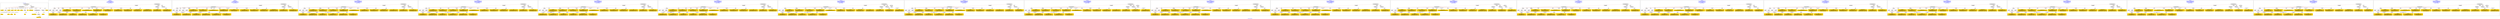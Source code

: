 digraph n0 {
fontcolor="blue"
remincross="true"
label="s04-ima-artworks.xml"
subgraph cluster_0 {
label="1-correct model"
n2[style="filled",color="white",fillcolor="lightgray",label="CulturalHeritageObject1"];
n3[shape="plaintext",style="filled",fillcolor="gold",label="creationDate"];
n4[style="filled",color="white",fillcolor="lightgray",label="Person1"];
n5[shape="plaintext",style="filled",fillcolor="gold",label="galleryLabel"];
n6[shape="plaintext",style="filled",fillcolor="gold",label="dimensions"];
n7[shape="plaintext",style="filled",fillcolor="gold",label="materials"];
n8[shape="plaintext",style="filled",fillcolor="gold",label="creditLine"];
n9[shape="plaintext",style="filled",fillcolor="gold",label="provenance"];
n10[style="filled",color="white",fillcolor="lightgray",label="Concept1"];
n11[shape="plaintext",style="filled",fillcolor="gold",label="title"];
n12[shape="plaintext",style="filled",fillcolor="gold",label="accessionNumber"];
n13[style="filled",color="white",fillcolor="lightgray",label="CulturalHeritageObject2"];
n14[style="filled",color="white",fillcolor="lightgray",label="Document2"];
n15[shape="plaintext",style="filled",fillcolor="gold",label="relatedArtworksTitle"];
n16[style="filled",color="white",fillcolor="lightgray",label="Document1"];
n17[shape="plaintext",style="filled",fillcolor="gold",label="nationality"];
n18[shape="plaintext",style="filled",fillcolor="gold",label="birthDate"];
n19[shape="plaintext",style="filled",fillcolor="gold",label="deathDate"];
n20[shape="plaintext",style="filled",fillcolor="gold",label="artist"];
n21[style="filled",color="white",fillcolor="lightgray",label="EuropeanaAggregation1"];
n22[style="filled",color="white",fillcolor="lightgray",label="WebResource1"];
n23[shape="plaintext",style="filled",fillcolor="gold",label="imageURL"];
n24[shape="plaintext",style="filled",fillcolor="gold",label="values"];
n25[shape="plaintext",style="filled",fillcolor="gold",label="relatedArtworksURL"];
n26[shape="plaintext",style="filled",fillcolor="gold",label="sourceURL"];
}
subgraph cluster_1 {
label="candidate 0\nlink coherence:0.875\nnode coherence:0.875\nconfidence:0.5015750895158089\nmapping score:0.5568975788582108\ncost:23.9999\n-precision:0.54-recall:0.54"
n28[style="filled",color="white",fillcolor="lightgray",label="CulturalHeritageObject1"];
n29[style="filled",color="white",fillcolor="lightgray",label="Person1"];
n30[style="filled",color="white",fillcolor="lightgray",label="Person2"];
n31[style="filled",color="white",fillcolor="lightgray",label="Concept1"];
n32[style="filled",color="white",fillcolor="lightgray",label="Concept2"];
n33[style="filled",color="white",fillcolor="lightgray",label="EuropeanaAggregation1"];
n34[style="filled",color="white",fillcolor="lightgray",label="WebResource1"];
n35[style="filled",color="white",fillcolor="lightgray",label="WebResource2"];
n36[shape="plaintext",style="filled",fillcolor="gold",label="creationDate\n[Person,dateOfDeath,0.308]\n[CulturalHeritageObject,created,0.284]\n[CulturalHeritageObject,description,0.208]\n[Person,dateOfBirth,0.199]"];
n37[shape="plaintext",style="filled",fillcolor="gold",label="nationality\n[Person,countryAssociatedWithThePerson,0.726]\n[Concept,prefLabel,0.152]\n[CulturalHeritageObject,description,0.07]\n[CulturalHeritageObject,provenance,0.052]"];
n38[shape="plaintext",style="filled",fillcolor="gold",label="values\n[CulturalHeritageObject,title,0.472]\n[CulturalHeritageObject,description,0.262]\n[Concept,prefLabel,0.179]\n[Person,nameOfThePerson,0.086]"];
n39[shape="plaintext",style="filled",fillcolor="gold",label="birthDate\n[Person,dateOfBirth,0.501]\n[CulturalHeritageObject,created,0.266]\n[Person,dateOfDeath,0.16]\n[CulturalHeritageObject,description,0.072]"];
n40[shape="plaintext",style="filled",fillcolor="gold",label="creditLine\n[CulturalHeritageObject,provenance,0.712]\n[CulturalHeritageObject,description,0.121]\n[Person,nameOfThePerson,0.1]\n[CulturalHeritageObject,title,0.067]"];
n41[shape="plaintext",style="filled",fillcolor="gold",label="accessionNumber\n[CulturalHeritageObject,extent,0.976]\n[CulturalHeritageObject,accessionNumber,0.024]"];
n42[shape="plaintext",style="filled",fillcolor="gold",label="title\n[CulturalHeritageObject,title,0.34]\n[CulturalHeritageObject,description,0.267]\n[Person,nameOfThePerson,0.201]\n[CulturalHeritageObject,provenance,0.193]"];
n43[shape="plaintext",style="filled",fillcolor="gold",label="galleryLabel\n[CulturalHeritageObject,description,0.685]\n[CulturalHeritageObject,provenance,0.138]\n[CulturalHeritageObject,title,0.104]\n[Person,nameOfThePerson,0.074]"];
n44[shape="plaintext",style="filled",fillcolor="gold",label="dimensions\n[CulturalHeritageObject,extent,0.755]\n[CulturalHeritageObject,accessionNumber,0.108]\n[Person,dateOfDeath,0.07]\n[WebResource,classLink,0.067]"];
n45[shape="plaintext",style="filled",fillcolor="gold",label="imageURL\n[WebResource,classLink,0.983]\n[CulturalHeritageObject,extent,0.008]\n[Person,nameOfThePerson,0.007]\n[CulturalHeritageObject,description,0.003]"];
n46[shape="plaintext",style="filled",fillcolor="gold",label="sourceURL\n[WebResource,classLink,0.665]\n[CulturalHeritageObject,provenance,0.141]\n[CulturalHeritageObject,rights,0.104]\n[Person,nameOfThePerson,0.089]"];
n47[shape="plaintext",style="filled",fillcolor="gold",label="deathDate\n[Person,dateOfDeath,0.536]\n[CulturalHeritageObject,created,0.263]\n[Person,dateOfBirth,0.133]\n[CulturalHeritageObject,provenance,0.069]"];
n48[shape="plaintext",style="filled",fillcolor="gold",label="materials\n[CulturalHeritageObject,medium,0.803]\n[Concept,prefLabel,0.159]\n[CulturalHeritageObject,description,0.033]\n[CulturalHeritageObject,extent,0.005]"];
n49[shape="plaintext",style="filled",fillcolor="gold",label="artist\n[Person,nameOfThePerson,0.815]\n[CulturalHeritageObject,title,0.068]\n[CulturalHeritageObject,provenance,0.067]\n[CulturalHeritageObject,description,0.05]"];
n50[shape="plaintext",style="filled",fillcolor="gold",label="provenance\n[CulturalHeritageObject,provenance,0.561]\n[CulturalHeritageObject,description,0.253]\n[Person,nameOfThePerson,0.111]\n[CulturalHeritageObject,title,0.075]"];
n51[shape="plaintext",style="filled",fillcolor="gold",label="relatedArtworksURL\n[WebResource,classLink,0.641]\n[CulturalHeritageObject,provenance,0.154]\n[Person,nameOfThePerson,0.104]\n[CulturalHeritageObject,rights,0.1]"];
n52[shape="plaintext",style="filled",fillcolor="gold",label="relatedArtworksTitle\n[Person,nameOfThePerson,0.288]\n[CulturalHeritageObject,title,0.266]\n[CulturalHeritageObject,provenance,0.243]\n[CulturalHeritageObject,description,0.203]"];
}
subgraph cluster_2 {
label="candidate 1\nlink coherence:0.84\nnode coherence:0.875\nconfidence:0.5015750895158089\nmapping score:0.5568975788582108\ncost:24.9999\n-precision:0.52-recall:0.54"
n54[style="filled",color="white",fillcolor="lightgray",label="CulturalHeritageObject1"];
n55[style="filled",color="white",fillcolor="lightgray",label="Person1"];
n56[style="filled",color="white",fillcolor="lightgray",label="Person2"];
n57[style="filled",color="white",fillcolor="lightgray",label="Place1"];
n58[style="filled",color="white",fillcolor="lightgray",label="Concept1"];
n59[style="filled",color="white",fillcolor="lightgray",label="Concept2"];
n60[style="filled",color="white",fillcolor="lightgray",label="EuropeanaAggregation1"];
n61[style="filled",color="white",fillcolor="lightgray",label="WebResource1"];
n62[style="filled",color="white",fillcolor="lightgray",label="WebResource2"];
n63[shape="plaintext",style="filled",fillcolor="gold",label="creationDate\n[Person,dateOfDeath,0.308]\n[CulturalHeritageObject,created,0.284]\n[CulturalHeritageObject,description,0.208]\n[Person,dateOfBirth,0.199]"];
n64[shape="plaintext",style="filled",fillcolor="gold",label="nationality\n[Person,countryAssociatedWithThePerson,0.726]\n[Concept,prefLabel,0.152]\n[CulturalHeritageObject,description,0.07]\n[CulturalHeritageObject,provenance,0.052]"];
n65[shape="plaintext",style="filled",fillcolor="gold",label="values\n[CulturalHeritageObject,title,0.472]\n[CulturalHeritageObject,description,0.262]\n[Concept,prefLabel,0.179]\n[Person,nameOfThePerson,0.086]"];
n66[shape="plaintext",style="filled",fillcolor="gold",label="birthDate\n[Person,dateOfBirth,0.501]\n[CulturalHeritageObject,created,0.266]\n[Person,dateOfDeath,0.16]\n[CulturalHeritageObject,description,0.072]"];
n67[shape="plaintext",style="filled",fillcolor="gold",label="creditLine\n[CulturalHeritageObject,provenance,0.712]\n[CulturalHeritageObject,description,0.121]\n[Person,nameOfThePerson,0.1]\n[CulturalHeritageObject,title,0.067]"];
n68[shape="plaintext",style="filled",fillcolor="gold",label="accessionNumber\n[CulturalHeritageObject,extent,0.976]\n[CulturalHeritageObject,accessionNumber,0.024]"];
n69[shape="plaintext",style="filled",fillcolor="gold",label="title\n[CulturalHeritageObject,title,0.34]\n[CulturalHeritageObject,description,0.267]\n[Person,nameOfThePerson,0.201]\n[CulturalHeritageObject,provenance,0.193]"];
n70[shape="plaintext",style="filled",fillcolor="gold",label="galleryLabel\n[CulturalHeritageObject,description,0.685]\n[CulturalHeritageObject,provenance,0.138]\n[CulturalHeritageObject,title,0.104]\n[Person,nameOfThePerson,0.074]"];
n71[shape="plaintext",style="filled",fillcolor="gold",label="dimensions\n[CulturalHeritageObject,extent,0.755]\n[CulturalHeritageObject,accessionNumber,0.108]\n[Person,dateOfDeath,0.07]\n[WebResource,classLink,0.067]"];
n72[shape="plaintext",style="filled",fillcolor="gold",label="imageURL\n[WebResource,classLink,0.983]\n[CulturalHeritageObject,extent,0.008]\n[Person,nameOfThePerson,0.007]\n[CulturalHeritageObject,description,0.003]"];
n73[shape="plaintext",style="filled",fillcolor="gold",label="sourceURL\n[WebResource,classLink,0.665]\n[CulturalHeritageObject,provenance,0.141]\n[CulturalHeritageObject,rights,0.104]\n[Person,nameOfThePerson,0.089]"];
n74[shape="plaintext",style="filled",fillcolor="gold",label="deathDate\n[Person,dateOfDeath,0.536]\n[CulturalHeritageObject,created,0.263]\n[Person,dateOfBirth,0.133]\n[CulturalHeritageObject,provenance,0.069]"];
n75[shape="plaintext",style="filled",fillcolor="gold",label="materials\n[CulturalHeritageObject,medium,0.803]\n[Concept,prefLabel,0.159]\n[CulturalHeritageObject,description,0.033]\n[CulturalHeritageObject,extent,0.005]"];
n76[shape="plaintext",style="filled",fillcolor="gold",label="artist\n[Person,nameOfThePerson,0.815]\n[CulturalHeritageObject,title,0.068]\n[CulturalHeritageObject,provenance,0.067]\n[CulturalHeritageObject,description,0.05]"];
n77[shape="plaintext",style="filled",fillcolor="gold",label="provenance\n[CulturalHeritageObject,provenance,0.561]\n[CulturalHeritageObject,description,0.253]\n[Person,nameOfThePerson,0.111]\n[CulturalHeritageObject,title,0.075]"];
n78[shape="plaintext",style="filled",fillcolor="gold",label="relatedArtworksURL\n[WebResource,classLink,0.641]\n[CulturalHeritageObject,provenance,0.154]\n[Person,nameOfThePerson,0.104]\n[CulturalHeritageObject,rights,0.1]"];
n79[shape="plaintext",style="filled",fillcolor="gold",label="relatedArtworksTitle\n[Person,nameOfThePerson,0.288]\n[CulturalHeritageObject,title,0.266]\n[CulturalHeritageObject,provenance,0.243]\n[CulturalHeritageObject,description,0.203]"];
}
subgraph cluster_3 {
label="candidate 10\nlink coherence:0.8260869565217391\nnode coherence:0.8260869565217391\nconfidence:0.5268567900560222\nmapping score:0.5588243861141556\ncost:22.9999\n-precision:0.7-recall:0.67"
n81[style="filled",color="white",fillcolor="lightgray",label="CulturalHeritageObject1"];
n82[style="filled",color="white",fillcolor="lightgray",label="Person1"];
n83[style="filled",color="white",fillcolor="lightgray",label="Person2"];
n84[style="filled",color="white",fillcolor="lightgray",label="Concept1"];
n85[style="filled",color="white",fillcolor="lightgray",label="EuropeanaAggregation1"];
n86[style="filled",color="white",fillcolor="lightgray",label="WebResource1"];
n87[style="filled",color="white",fillcolor="lightgray",label="WebResource2"];
n88[shape="plaintext",style="filled",fillcolor="gold",label="values\n[CulturalHeritageObject,title,0.472]\n[CulturalHeritageObject,description,0.262]\n[Concept,prefLabel,0.179]\n[Person,nameOfThePerson,0.086]"];
n89[shape="plaintext",style="filled",fillcolor="gold",label="creationDate\n[Person,dateOfDeath,0.308]\n[CulturalHeritageObject,created,0.284]\n[CulturalHeritageObject,description,0.208]\n[Person,dateOfBirth,0.199]"];
n90[shape="plaintext",style="filled",fillcolor="gold",label="birthDate\n[Person,dateOfBirth,0.501]\n[CulturalHeritageObject,created,0.266]\n[Person,dateOfDeath,0.16]\n[CulturalHeritageObject,description,0.072]"];
n91[shape="plaintext",style="filled",fillcolor="gold",label="creditLine\n[CulturalHeritageObject,provenance,0.712]\n[CulturalHeritageObject,description,0.121]\n[Person,nameOfThePerson,0.1]\n[CulturalHeritageObject,title,0.067]"];
n92[shape="plaintext",style="filled",fillcolor="gold",label="dimensions\n[CulturalHeritageObject,extent,0.755]\n[CulturalHeritageObject,accessionNumber,0.108]\n[Person,dateOfDeath,0.07]\n[WebResource,classLink,0.067]"];
n93[shape="plaintext",style="filled",fillcolor="gold",label="relatedArtworksTitle\n[Person,nameOfThePerson,0.288]\n[CulturalHeritageObject,title,0.266]\n[CulturalHeritageObject,provenance,0.243]\n[CulturalHeritageObject,description,0.203]"];
n94[shape="plaintext",style="filled",fillcolor="gold",label="galleryLabel\n[CulturalHeritageObject,description,0.685]\n[CulturalHeritageObject,provenance,0.138]\n[CulturalHeritageObject,title,0.104]\n[Person,nameOfThePerson,0.074]"];
n95[shape="plaintext",style="filled",fillcolor="gold",label="accessionNumber\n[CulturalHeritageObject,extent,0.976]\n[CulturalHeritageObject,accessionNumber,0.024]"];
n96[shape="plaintext",style="filled",fillcolor="gold",label="imageURL\n[WebResource,classLink,0.983]\n[CulturalHeritageObject,extent,0.008]\n[Person,nameOfThePerson,0.007]\n[CulturalHeritageObject,description,0.003]"];
n97[shape="plaintext",style="filled",fillcolor="gold",label="sourceURL\n[WebResource,classLink,0.665]\n[CulturalHeritageObject,provenance,0.141]\n[CulturalHeritageObject,rights,0.104]\n[Person,nameOfThePerson,0.089]"];
n98[shape="plaintext",style="filled",fillcolor="gold",label="deathDate\n[Person,dateOfDeath,0.536]\n[CulturalHeritageObject,created,0.263]\n[Person,dateOfBirth,0.133]\n[CulturalHeritageObject,provenance,0.069]"];
n99[shape="plaintext",style="filled",fillcolor="gold",label="materials\n[CulturalHeritageObject,medium,0.803]\n[Concept,prefLabel,0.159]\n[CulturalHeritageObject,description,0.033]\n[CulturalHeritageObject,extent,0.005]"];
n100[shape="plaintext",style="filled",fillcolor="gold",label="nationality\n[Person,countryAssociatedWithThePerson,0.726]\n[Concept,prefLabel,0.152]\n[CulturalHeritageObject,description,0.07]\n[CulturalHeritageObject,provenance,0.052]"];
n101[shape="plaintext",style="filled",fillcolor="gold",label="artist\n[Person,nameOfThePerson,0.815]\n[CulturalHeritageObject,title,0.068]\n[CulturalHeritageObject,provenance,0.067]\n[CulturalHeritageObject,description,0.05]"];
n102[shape="plaintext",style="filled",fillcolor="gold",label="provenance\n[CulturalHeritageObject,provenance,0.561]\n[CulturalHeritageObject,description,0.253]\n[Person,nameOfThePerson,0.111]\n[CulturalHeritageObject,title,0.075]"];
n103[shape="plaintext",style="filled",fillcolor="gold",label="relatedArtworksURL\n[WebResource,classLink,0.641]\n[CulturalHeritageObject,provenance,0.154]\n[Person,nameOfThePerson,0.104]\n[CulturalHeritageObject,rights,0.1]"];
n104[shape="plaintext",style="filled",fillcolor="gold",label="title\n[CulturalHeritageObject,title,0.34]\n[CulturalHeritageObject,description,0.267]\n[Person,nameOfThePerson,0.201]\n[CulturalHeritageObject,provenance,0.193]"];
}
subgraph cluster_4 {
label="candidate 11\nlink coherence:0.8260869565217391\nnode coherence:0.8260869565217391\nconfidence:0.5268567900560222\nmapping score:0.5588243861141556\ncost:22.99992\n-precision:0.74-recall:0.71"
n106[style="filled",color="white",fillcolor="lightgray",label="CulturalHeritageObject1"];
n107[style="filled",color="white",fillcolor="lightgray",label="Person1"];
n108[style="filled",color="white",fillcolor="lightgray",label="Person2"];
n109[style="filled",color="white",fillcolor="lightgray",label="Concept2"];
n110[style="filled",color="white",fillcolor="lightgray",label="EuropeanaAggregation1"];
n111[style="filled",color="white",fillcolor="lightgray",label="WebResource1"];
n112[style="filled",color="white",fillcolor="lightgray",label="WebResource2"];
n113[shape="plaintext",style="filled",fillcolor="gold",label="creationDate\n[Person,dateOfDeath,0.308]\n[CulturalHeritageObject,created,0.284]\n[CulturalHeritageObject,description,0.208]\n[Person,dateOfBirth,0.199]"];
n114[shape="plaintext",style="filled",fillcolor="gold",label="values\n[CulturalHeritageObject,title,0.472]\n[CulturalHeritageObject,description,0.262]\n[Concept,prefLabel,0.179]\n[Person,nameOfThePerson,0.086]"];
n115[shape="plaintext",style="filled",fillcolor="gold",label="birthDate\n[Person,dateOfBirth,0.501]\n[CulturalHeritageObject,created,0.266]\n[Person,dateOfDeath,0.16]\n[CulturalHeritageObject,description,0.072]"];
n116[shape="plaintext",style="filled",fillcolor="gold",label="creditLine\n[CulturalHeritageObject,provenance,0.712]\n[CulturalHeritageObject,description,0.121]\n[Person,nameOfThePerson,0.1]\n[CulturalHeritageObject,title,0.067]"];
n117[shape="plaintext",style="filled",fillcolor="gold",label="dimensions\n[CulturalHeritageObject,extent,0.755]\n[CulturalHeritageObject,accessionNumber,0.108]\n[Person,dateOfDeath,0.07]\n[WebResource,classLink,0.067]"];
n118[shape="plaintext",style="filled",fillcolor="gold",label="relatedArtworksTitle\n[Person,nameOfThePerson,0.288]\n[CulturalHeritageObject,title,0.266]\n[CulturalHeritageObject,provenance,0.243]\n[CulturalHeritageObject,description,0.203]"];
n119[shape="plaintext",style="filled",fillcolor="gold",label="galleryLabel\n[CulturalHeritageObject,description,0.685]\n[CulturalHeritageObject,provenance,0.138]\n[CulturalHeritageObject,title,0.104]\n[Person,nameOfThePerson,0.074]"];
n120[shape="plaintext",style="filled",fillcolor="gold",label="accessionNumber\n[CulturalHeritageObject,extent,0.976]\n[CulturalHeritageObject,accessionNumber,0.024]"];
n121[shape="plaintext",style="filled",fillcolor="gold",label="imageURL\n[WebResource,classLink,0.983]\n[CulturalHeritageObject,extent,0.008]\n[Person,nameOfThePerson,0.007]\n[CulturalHeritageObject,description,0.003]"];
n122[shape="plaintext",style="filled",fillcolor="gold",label="sourceURL\n[WebResource,classLink,0.665]\n[CulturalHeritageObject,provenance,0.141]\n[CulturalHeritageObject,rights,0.104]\n[Person,nameOfThePerson,0.089]"];
n123[shape="plaintext",style="filled",fillcolor="gold",label="deathDate\n[Person,dateOfDeath,0.536]\n[CulturalHeritageObject,created,0.263]\n[Person,dateOfBirth,0.133]\n[CulturalHeritageObject,provenance,0.069]"];
n124[shape="plaintext",style="filled",fillcolor="gold",label="materials\n[CulturalHeritageObject,medium,0.803]\n[Concept,prefLabel,0.159]\n[CulturalHeritageObject,description,0.033]\n[CulturalHeritageObject,extent,0.005]"];
n125[shape="plaintext",style="filled",fillcolor="gold",label="nationality\n[Person,countryAssociatedWithThePerson,0.726]\n[Concept,prefLabel,0.152]\n[CulturalHeritageObject,description,0.07]\n[CulturalHeritageObject,provenance,0.052]"];
n126[shape="plaintext",style="filled",fillcolor="gold",label="artist\n[Person,nameOfThePerson,0.815]\n[CulturalHeritageObject,title,0.068]\n[CulturalHeritageObject,provenance,0.067]\n[CulturalHeritageObject,description,0.05]"];
n127[shape="plaintext",style="filled",fillcolor="gold",label="provenance\n[CulturalHeritageObject,provenance,0.561]\n[CulturalHeritageObject,description,0.253]\n[Person,nameOfThePerson,0.111]\n[CulturalHeritageObject,title,0.075]"];
n128[shape="plaintext",style="filled",fillcolor="gold",label="relatedArtworksURL\n[WebResource,classLink,0.641]\n[CulturalHeritageObject,provenance,0.154]\n[Person,nameOfThePerson,0.104]\n[CulturalHeritageObject,rights,0.1]"];
n129[shape="plaintext",style="filled",fillcolor="gold",label="title\n[CulturalHeritageObject,title,0.34]\n[CulturalHeritageObject,description,0.267]\n[Person,nameOfThePerson,0.201]\n[CulturalHeritageObject,provenance,0.193]"];
}
subgraph cluster_5 {
label="candidate 12\nlink coherence:0.8260869565217391\nnode coherence:0.8260869565217391\nconfidence:0.5268567900560222\nmapping score:0.5588243861141556\ncost:121.9999\n-precision:0.65-recall:0.62"
n131[style="filled",color="white",fillcolor="lightgray",label="CulturalHeritageObject1"];
n132[style="filled",color="white",fillcolor="lightgray",label="Person1"];
n133[style="filled",color="white",fillcolor="lightgray",label="Person2"];
n134[style="filled",color="white",fillcolor="lightgray",label="Concept1"];
n135[style="filled",color="white",fillcolor="lightgray",label="EuropeanaAggregation1"];
n136[style="filled",color="white",fillcolor="lightgray",label="WebResource1"];
n137[style="filled",color="white",fillcolor="lightgray",label="WebResource2"];
n138[shape="plaintext",style="filled",fillcolor="gold",label="values\n[CulturalHeritageObject,title,0.472]\n[CulturalHeritageObject,description,0.262]\n[Concept,prefLabel,0.179]\n[Person,nameOfThePerson,0.086]"];
n139[shape="plaintext",style="filled",fillcolor="gold",label="creationDate\n[Person,dateOfDeath,0.308]\n[CulturalHeritageObject,created,0.284]\n[CulturalHeritageObject,description,0.208]\n[Person,dateOfBirth,0.199]"];
n140[shape="plaintext",style="filled",fillcolor="gold",label="creditLine\n[CulturalHeritageObject,provenance,0.712]\n[CulturalHeritageObject,description,0.121]\n[Person,nameOfThePerson,0.1]\n[CulturalHeritageObject,title,0.067]"];
n141[shape="plaintext",style="filled",fillcolor="gold",label="dimensions\n[CulturalHeritageObject,extent,0.755]\n[CulturalHeritageObject,accessionNumber,0.108]\n[Person,dateOfDeath,0.07]\n[WebResource,classLink,0.067]"];
n142[shape="plaintext",style="filled",fillcolor="gold",label="artist\n[Person,nameOfThePerson,0.815]\n[CulturalHeritageObject,title,0.068]\n[CulturalHeritageObject,provenance,0.067]\n[CulturalHeritageObject,description,0.05]"];
n143[shape="plaintext",style="filled",fillcolor="gold",label="galleryLabel\n[CulturalHeritageObject,description,0.685]\n[CulturalHeritageObject,provenance,0.138]\n[CulturalHeritageObject,title,0.104]\n[Person,nameOfThePerson,0.074]"];
n144[shape="plaintext",style="filled",fillcolor="gold",label="nationality\n[Person,countryAssociatedWithThePerson,0.726]\n[Concept,prefLabel,0.152]\n[CulturalHeritageObject,description,0.07]\n[CulturalHeritageObject,provenance,0.052]"];
n145[shape="plaintext",style="filled",fillcolor="gold",label="accessionNumber\n[CulturalHeritageObject,extent,0.976]\n[CulturalHeritageObject,accessionNumber,0.024]"];
n146[shape="plaintext",style="filled",fillcolor="gold",label="birthDate\n[Person,dateOfBirth,0.501]\n[CulturalHeritageObject,created,0.266]\n[Person,dateOfDeath,0.16]\n[CulturalHeritageObject,description,0.072]"];
n147[shape="plaintext",style="filled",fillcolor="gold",label="deathDate\n[Person,dateOfDeath,0.536]\n[CulturalHeritageObject,created,0.263]\n[Person,dateOfBirth,0.133]\n[CulturalHeritageObject,provenance,0.069]"];
n148[shape="plaintext",style="filled",fillcolor="gold",label="imageURL\n[WebResource,classLink,0.983]\n[CulturalHeritageObject,extent,0.008]\n[Person,nameOfThePerson,0.007]\n[CulturalHeritageObject,description,0.003]"];
n149[shape="plaintext",style="filled",fillcolor="gold",label="sourceURL\n[WebResource,classLink,0.665]\n[CulturalHeritageObject,provenance,0.141]\n[CulturalHeritageObject,rights,0.104]\n[Person,nameOfThePerson,0.089]"];
n150[shape="plaintext",style="filled",fillcolor="gold",label="materials\n[CulturalHeritageObject,medium,0.803]\n[Concept,prefLabel,0.159]\n[CulturalHeritageObject,description,0.033]\n[CulturalHeritageObject,extent,0.005]"];
n151[shape="plaintext",style="filled",fillcolor="gold",label="relatedArtworksTitle\n[Person,nameOfThePerson,0.288]\n[CulturalHeritageObject,title,0.266]\n[CulturalHeritageObject,provenance,0.243]\n[CulturalHeritageObject,description,0.203]"];
n152[shape="plaintext",style="filled",fillcolor="gold",label="provenance\n[CulturalHeritageObject,provenance,0.561]\n[CulturalHeritageObject,description,0.253]\n[Person,nameOfThePerson,0.111]\n[CulturalHeritageObject,title,0.075]"];
n153[shape="plaintext",style="filled",fillcolor="gold",label="relatedArtworksURL\n[WebResource,classLink,0.641]\n[CulturalHeritageObject,provenance,0.154]\n[Person,nameOfThePerson,0.104]\n[CulturalHeritageObject,rights,0.1]"];
n154[shape="plaintext",style="filled",fillcolor="gold",label="title\n[CulturalHeritageObject,title,0.34]\n[CulturalHeritageObject,description,0.267]\n[Person,nameOfThePerson,0.201]\n[CulturalHeritageObject,provenance,0.193]"];
}
subgraph cluster_6 {
label="candidate 13\nlink coherence:0.8260869565217391\nnode coherence:0.8260869565217391\nconfidence:0.5268567900560222\nmapping score:0.5588243861141556\ncost:121.99992\n-precision:0.7-recall:0.67"
n156[style="filled",color="white",fillcolor="lightgray",label="CulturalHeritageObject1"];
n157[style="filled",color="white",fillcolor="lightgray",label="Person1"];
n158[style="filled",color="white",fillcolor="lightgray",label="Person2"];
n159[style="filled",color="white",fillcolor="lightgray",label="Concept2"];
n160[style="filled",color="white",fillcolor="lightgray",label="EuropeanaAggregation1"];
n161[style="filled",color="white",fillcolor="lightgray",label="WebResource1"];
n162[style="filled",color="white",fillcolor="lightgray",label="WebResource2"];
n163[shape="plaintext",style="filled",fillcolor="gold",label="creationDate\n[Person,dateOfDeath,0.308]\n[CulturalHeritageObject,created,0.284]\n[CulturalHeritageObject,description,0.208]\n[Person,dateOfBirth,0.199]"];
n164[shape="plaintext",style="filled",fillcolor="gold",label="values\n[CulturalHeritageObject,title,0.472]\n[CulturalHeritageObject,description,0.262]\n[Concept,prefLabel,0.179]\n[Person,nameOfThePerson,0.086]"];
n165[shape="plaintext",style="filled",fillcolor="gold",label="creditLine\n[CulturalHeritageObject,provenance,0.712]\n[CulturalHeritageObject,description,0.121]\n[Person,nameOfThePerson,0.1]\n[CulturalHeritageObject,title,0.067]"];
n166[shape="plaintext",style="filled",fillcolor="gold",label="dimensions\n[CulturalHeritageObject,extent,0.755]\n[CulturalHeritageObject,accessionNumber,0.108]\n[Person,dateOfDeath,0.07]\n[WebResource,classLink,0.067]"];
n167[shape="plaintext",style="filled",fillcolor="gold",label="artist\n[Person,nameOfThePerson,0.815]\n[CulturalHeritageObject,title,0.068]\n[CulturalHeritageObject,provenance,0.067]\n[CulturalHeritageObject,description,0.05]"];
n168[shape="plaintext",style="filled",fillcolor="gold",label="galleryLabel\n[CulturalHeritageObject,description,0.685]\n[CulturalHeritageObject,provenance,0.138]\n[CulturalHeritageObject,title,0.104]\n[Person,nameOfThePerson,0.074]"];
n169[shape="plaintext",style="filled",fillcolor="gold",label="nationality\n[Person,countryAssociatedWithThePerson,0.726]\n[Concept,prefLabel,0.152]\n[CulturalHeritageObject,description,0.07]\n[CulturalHeritageObject,provenance,0.052]"];
n170[shape="plaintext",style="filled",fillcolor="gold",label="accessionNumber\n[CulturalHeritageObject,extent,0.976]\n[CulturalHeritageObject,accessionNumber,0.024]"];
n171[shape="plaintext",style="filled",fillcolor="gold",label="birthDate\n[Person,dateOfBirth,0.501]\n[CulturalHeritageObject,created,0.266]\n[Person,dateOfDeath,0.16]\n[CulturalHeritageObject,description,0.072]"];
n172[shape="plaintext",style="filled",fillcolor="gold",label="deathDate\n[Person,dateOfDeath,0.536]\n[CulturalHeritageObject,created,0.263]\n[Person,dateOfBirth,0.133]\n[CulturalHeritageObject,provenance,0.069]"];
n173[shape="plaintext",style="filled",fillcolor="gold",label="imageURL\n[WebResource,classLink,0.983]\n[CulturalHeritageObject,extent,0.008]\n[Person,nameOfThePerson,0.007]\n[CulturalHeritageObject,description,0.003]"];
n174[shape="plaintext",style="filled",fillcolor="gold",label="sourceURL\n[WebResource,classLink,0.665]\n[CulturalHeritageObject,provenance,0.141]\n[CulturalHeritageObject,rights,0.104]\n[Person,nameOfThePerson,0.089]"];
n175[shape="plaintext",style="filled",fillcolor="gold",label="materials\n[CulturalHeritageObject,medium,0.803]\n[Concept,prefLabel,0.159]\n[CulturalHeritageObject,description,0.033]\n[CulturalHeritageObject,extent,0.005]"];
n176[shape="plaintext",style="filled",fillcolor="gold",label="relatedArtworksTitle\n[Person,nameOfThePerson,0.288]\n[CulturalHeritageObject,title,0.266]\n[CulturalHeritageObject,provenance,0.243]\n[CulturalHeritageObject,description,0.203]"];
n177[shape="plaintext",style="filled",fillcolor="gold",label="provenance\n[CulturalHeritageObject,provenance,0.561]\n[CulturalHeritageObject,description,0.253]\n[Person,nameOfThePerson,0.111]\n[CulturalHeritageObject,title,0.075]"];
n178[shape="plaintext",style="filled",fillcolor="gold",label="relatedArtworksURL\n[WebResource,classLink,0.641]\n[CulturalHeritageObject,provenance,0.154]\n[Person,nameOfThePerson,0.104]\n[CulturalHeritageObject,rights,0.1]"];
n179[shape="plaintext",style="filled",fillcolor="gold",label="title\n[CulturalHeritageObject,title,0.34]\n[CulturalHeritageObject,description,0.267]\n[Person,nameOfThePerson,0.201]\n[CulturalHeritageObject,provenance,0.193]"];
}
subgraph cluster_7 {
label="candidate 14\nlink coherence:0.8260869565217391\nnode coherence:0.8260869565217391\nconfidence:0.5268567900560222\nmapping score:0.5588243861141556\ncost:122.009902\n-precision:0.7-recall:0.67"
n181[style="filled",color="white",fillcolor="lightgray",label="CulturalHeritageObject1"];
n182[style="filled",color="white",fillcolor="lightgray",label="Person1"];
n183[style="filled",color="white",fillcolor="lightgray",label="Concept1"];
n184[style="filled",color="white",fillcolor="lightgray",label="EuropeanaAggregation1"];
n185[style="filled",color="white",fillcolor="lightgray",label="WebResource1"];
n186[style="filled",color="white",fillcolor="lightgray",label="WebResource2"];
n187[style="filled",color="white",fillcolor="lightgray",label="Person2"];
n188[shape="plaintext",style="filled",fillcolor="gold",label="values\n[CulturalHeritageObject,title,0.472]\n[CulturalHeritageObject,description,0.262]\n[Concept,prefLabel,0.179]\n[Person,nameOfThePerson,0.086]"];
n189[shape="plaintext",style="filled",fillcolor="gold",label="creationDate\n[Person,dateOfDeath,0.308]\n[CulturalHeritageObject,created,0.284]\n[CulturalHeritageObject,description,0.208]\n[Person,dateOfBirth,0.199]"];
n190[shape="plaintext",style="filled",fillcolor="gold",label="birthDate\n[Person,dateOfBirth,0.501]\n[CulturalHeritageObject,created,0.266]\n[Person,dateOfDeath,0.16]\n[CulturalHeritageObject,description,0.072]"];
n191[shape="plaintext",style="filled",fillcolor="gold",label="creditLine\n[CulturalHeritageObject,provenance,0.712]\n[CulturalHeritageObject,description,0.121]\n[Person,nameOfThePerson,0.1]\n[CulturalHeritageObject,title,0.067]"];
n192[shape="plaintext",style="filled",fillcolor="gold",label="dimensions\n[CulturalHeritageObject,extent,0.755]\n[CulturalHeritageObject,accessionNumber,0.108]\n[Person,dateOfDeath,0.07]\n[WebResource,classLink,0.067]"];
n193[shape="plaintext",style="filled",fillcolor="gold",label="relatedArtworksTitle\n[Person,nameOfThePerson,0.288]\n[CulturalHeritageObject,title,0.266]\n[CulturalHeritageObject,provenance,0.243]\n[CulturalHeritageObject,description,0.203]"];
n194[shape="plaintext",style="filled",fillcolor="gold",label="galleryLabel\n[CulturalHeritageObject,description,0.685]\n[CulturalHeritageObject,provenance,0.138]\n[CulturalHeritageObject,title,0.104]\n[Person,nameOfThePerson,0.074]"];
n195[shape="plaintext",style="filled",fillcolor="gold",label="accessionNumber\n[CulturalHeritageObject,extent,0.976]\n[CulturalHeritageObject,accessionNumber,0.024]"];
n196[shape="plaintext",style="filled",fillcolor="gold",label="imageURL\n[WebResource,classLink,0.983]\n[CulturalHeritageObject,extent,0.008]\n[Person,nameOfThePerson,0.007]\n[CulturalHeritageObject,description,0.003]"];
n197[shape="plaintext",style="filled",fillcolor="gold",label="sourceURL\n[WebResource,classLink,0.665]\n[CulturalHeritageObject,provenance,0.141]\n[CulturalHeritageObject,rights,0.104]\n[Person,nameOfThePerson,0.089]"];
n198[shape="plaintext",style="filled",fillcolor="gold",label="deathDate\n[Person,dateOfDeath,0.536]\n[CulturalHeritageObject,created,0.263]\n[Person,dateOfBirth,0.133]\n[CulturalHeritageObject,provenance,0.069]"];
n199[shape="plaintext",style="filled",fillcolor="gold",label="materials\n[CulturalHeritageObject,medium,0.803]\n[Concept,prefLabel,0.159]\n[CulturalHeritageObject,description,0.033]\n[CulturalHeritageObject,extent,0.005]"];
n200[shape="plaintext",style="filled",fillcolor="gold",label="nationality\n[Person,countryAssociatedWithThePerson,0.726]\n[Concept,prefLabel,0.152]\n[CulturalHeritageObject,description,0.07]\n[CulturalHeritageObject,provenance,0.052]"];
n201[shape="plaintext",style="filled",fillcolor="gold",label="artist\n[Person,nameOfThePerson,0.815]\n[CulturalHeritageObject,title,0.068]\n[CulturalHeritageObject,provenance,0.067]\n[CulturalHeritageObject,description,0.05]"];
n202[shape="plaintext",style="filled",fillcolor="gold",label="provenance\n[CulturalHeritageObject,provenance,0.561]\n[CulturalHeritageObject,description,0.253]\n[Person,nameOfThePerson,0.111]\n[CulturalHeritageObject,title,0.075]"];
n203[shape="plaintext",style="filled",fillcolor="gold",label="relatedArtworksURL\n[WebResource,classLink,0.641]\n[CulturalHeritageObject,provenance,0.154]\n[Person,nameOfThePerson,0.104]\n[CulturalHeritageObject,rights,0.1]"];
n204[shape="plaintext",style="filled",fillcolor="gold",label="title\n[CulturalHeritageObject,title,0.34]\n[CulturalHeritageObject,description,0.267]\n[Person,nameOfThePerson,0.201]\n[CulturalHeritageObject,provenance,0.193]"];
}
subgraph cluster_8 {
label="candidate 15\nlink coherence:0.8260869565217391\nnode coherence:0.8260869565217391\nconfidence:0.525703889789987\nmapping score:0.5584400860254773\ncost:22.9999\n-precision:0.7-recall:0.67"
n206[style="filled",color="white",fillcolor="lightgray",label="CulturalHeritageObject1"];
n207[style="filled",color="white",fillcolor="lightgray",label="Person1"];
n208[style="filled",color="white",fillcolor="lightgray",label="Person2"];
n209[style="filled",color="white",fillcolor="lightgray",label="Concept1"];
n210[style="filled",color="white",fillcolor="lightgray",label="EuropeanaAggregation1"];
n211[style="filled",color="white",fillcolor="lightgray",label="WebResource1"];
n212[style="filled",color="white",fillcolor="lightgray",label="WebResource2"];
n213[shape="plaintext",style="filled",fillcolor="gold",label="values\n[CulturalHeritageObject,title,0.472]\n[CulturalHeritageObject,description,0.262]\n[Concept,prefLabel,0.179]\n[Person,nameOfThePerson,0.086]"];
n214[shape="plaintext",style="filled",fillcolor="gold",label="creationDate\n[Person,dateOfDeath,0.308]\n[CulturalHeritageObject,created,0.284]\n[CulturalHeritageObject,description,0.208]\n[Person,dateOfBirth,0.199]"];
n215[shape="plaintext",style="filled",fillcolor="gold",label="birthDate\n[Person,dateOfBirth,0.501]\n[CulturalHeritageObject,created,0.266]\n[Person,dateOfDeath,0.16]\n[CulturalHeritageObject,description,0.072]"];
n216[shape="plaintext",style="filled",fillcolor="gold",label="creditLine\n[CulturalHeritageObject,provenance,0.712]\n[CulturalHeritageObject,description,0.121]\n[Person,nameOfThePerson,0.1]\n[CulturalHeritageObject,title,0.067]"];
n217[shape="plaintext",style="filled",fillcolor="gold",label="dimensions\n[CulturalHeritageObject,extent,0.755]\n[CulturalHeritageObject,accessionNumber,0.108]\n[Person,dateOfDeath,0.07]\n[WebResource,classLink,0.067]"];
n218[shape="plaintext",style="filled",fillcolor="gold",label="relatedArtworksTitle\n[Person,nameOfThePerson,0.288]\n[CulturalHeritageObject,title,0.266]\n[CulturalHeritageObject,provenance,0.243]\n[CulturalHeritageObject,description,0.203]"];
n219[shape="plaintext",style="filled",fillcolor="gold",label="galleryLabel\n[CulturalHeritageObject,description,0.685]\n[CulturalHeritageObject,provenance,0.138]\n[CulturalHeritageObject,title,0.104]\n[Person,nameOfThePerson,0.074]"];
n220[shape="plaintext",style="filled",fillcolor="gold",label="accessionNumber\n[CulturalHeritageObject,extent,0.976]\n[CulturalHeritageObject,accessionNumber,0.024]"];
n221[shape="plaintext",style="filled",fillcolor="gold",label="imageURL\n[WebResource,classLink,0.983]\n[CulturalHeritageObject,extent,0.008]\n[Person,nameOfThePerson,0.007]\n[CulturalHeritageObject,description,0.003]"];
n222[shape="plaintext",style="filled",fillcolor="gold",label="relatedArtworksURL\n[WebResource,classLink,0.641]\n[CulturalHeritageObject,provenance,0.154]\n[Person,nameOfThePerson,0.104]\n[CulturalHeritageObject,rights,0.1]"];
n223[shape="plaintext",style="filled",fillcolor="gold",label="deathDate\n[Person,dateOfDeath,0.536]\n[CulturalHeritageObject,created,0.263]\n[Person,dateOfBirth,0.133]\n[CulturalHeritageObject,provenance,0.069]"];
n224[shape="plaintext",style="filled",fillcolor="gold",label="materials\n[CulturalHeritageObject,medium,0.803]\n[Concept,prefLabel,0.159]\n[CulturalHeritageObject,description,0.033]\n[CulturalHeritageObject,extent,0.005]"];
n225[shape="plaintext",style="filled",fillcolor="gold",label="nationality\n[Person,countryAssociatedWithThePerson,0.726]\n[Concept,prefLabel,0.152]\n[CulturalHeritageObject,description,0.07]\n[CulturalHeritageObject,provenance,0.052]"];
n226[shape="plaintext",style="filled",fillcolor="gold",label="artist\n[Person,nameOfThePerson,0.815]\n[CulturalHeritageObject,title,0.068]\n[CulturalHeritageObject,provenance,0.067]\n[CulturalHeritageObject,description,0.05]"];
n227[shape="plaintext",style="filled",fillcolor="gold",label="provenance\n[CulturalHeritageObject,provenance,0.561]\n[CulturalHeritageObject,description,0.253]\n[Person,nameOfThePerson,0.111]\n[CulturalHeritageObject,title,0.075]"];
n228[shape="plaintext",style="filled",fillcolor="gold",label="sourceURL\n[WebResource,classLink,0.665]\n[CulturalHeritageObject,provenance,0.141]\n[CulturalHeritageObject,rights,0.104]\n[Person,nameOfThePerson,0.089]"];
n229[shape="plaintext",style="filled",fillcolor="gold",label="title\n[CulturalHeritageObject,title,0.34]\n[CulturalHeritageObject,description,0.267]\n[Person,nameOfThePerson,0.201]\n[CulturalHeritageObject,provenance,0.193]"];
}
subgraph cluster_9 {
label="candidate 16\nlink coherence:0.8260869565217391\nnode coherence:0.8260869565217391\nconfidence:0.525703889789987\nmapping score:0.5584400860254773\ncost:122.009902\n-precision:0.7-recall:0.67"
n231[style="filled",color="white",fillcolor="lightgray",label="CulturalHeritageObject1"];
n232[style="filled",color="white",fillcolor="lightgray",label="Person1"];
n233[style="filled",color="white",fillcolor="lightgray",label="Concept1"];
n234[style="filled",color="white",fillcolor="lightgray",label="EuropeanaAggregation1"];
n235[style="filled",color="white",fillcolor="lightgray",label="WebResource1"];
n236[style="filled",color="white",fillcolor="lightgray",label="WebResource2"];
n237[style="filled",color="white",fillcolor="lightgray",label="Person2"];
n238[shape="plaintext",style="filled",fillcolor="gold",label="values\n[CulturalHeritageObject,title,0.472]\n[CulturalHeritageObject,description,0.262]\n[Concept,prefLabel,0.179]\n[Person,nameOfThePerson,0.086]"];
n239[shape="plaintext",style="filled",fillcolor="gold",label="creationDate\n[Person,dateOfDeath,0.308]\n[CulturalHeritageObject,created,0.284]\n[CulturalHeritageObject,description,0.208]\n[Person,dateOfBirth,0.199]"];
n240[shape="plaintext",style="filled",fillcolor="gold",label="birthDate\n[Person,dateOfBirth,0.501]\n[CulturalHeritageObject,created,0.266]\n[Person,dateOfDeath,0.16]\n[CulturalHeritageObject,description,0.072]"];
n241[shape="plaintext",style="filled",fillcolor="gold",label="creditLine\n[CulturalHeritageObject,provenance,0.712]\n[CulturalHeritageObject,description,0.121]\n[Person,nameOfThePerson,0.1]\n[CulturalHeritageObject,title,0.067]"];
n242[shape="plaintext",style="filled",fillcolor="gold",label="dimensions\n[CulturalHeritageObject,extent,0.755]\n[CulturalHeritageObject,accessionNumber,0.108]\n[Person,dateOfDeath,0.07]\n[WebResource,classLink,0.067]"];
n243[shape="plaintext",style="filled",fillcolor="gold",label="relatedArtworksTitle\n[Person,nameOfThePerson,0.288]\n[CulturalHeritageObject,title,0.266]\n[CulturalHeritageObject,provenance,0.243]\n[CulturalHeritageObject,description,0.203]"];
n244[shape="plaintext",style="filled",fillcolor="gold",label="galleryLabel\n[CulturalHeritageObject,description,0.685]\n[CulturalHeritageObject,provenance,0.138]\n[CulturalHeritageObject,title,0.104]\n[Person,nameOfThePerson,0.074]"];
n245[shape="plaintext",style="filled",fillcolor="gold",label="accessionNumber\n[CulturalHeritageObject,extent,0.976]\n[CulturalHeritageObject,accessionNumber,0.024]"];
n246[shape="plaintext",style="filled",fillcolor="gold",label="imageURL\n[WebResource,classLink,0.983]\n[CulturalHeritageObject,extent,0.008]\n[Person,nameOfThePerson,0.007]\n[CulturalHeritageObject,description,0.003]"];
n247[shape="plaintext",style="filled",fillcolor="gold",label="relatedArtworksURL\n[WebResource,classLink,0.641]\n[CulturalHeritageObject,provenance,0.154]\n[Person,nameOfThePerson,0.104]\n[CulturalHeritageObject,rights,0.1]"];
n248[shape="plaintext",style="filled",fillcolor="gold",label="deathDate\n[Person,dateOfDeath,0.536]\n[CulturalHeritageObject,created,0.263]\n[Person,dateOfBirth,0.133]\n[CulturalHeritageObject,provenance,0.069]"];
n249[shape="plaintext",style="filled",fillcolor="gold",label="materials\n[CulturalHeritageObject,medium,0.803]\n[Concept,prefLabel,0.159]\n[CulturalHeritageObject,description,0.033]\n[CulturalHeritageObject,extent,0.005]"];
n250[shape="plaintext",style="filled",fillcolor="gold",label="nationality\n[Person,countryAssociatedWithThePerson,0.726]\n[Concept,prefLabel,0.152]\n[CulturalHeritageObject,description,0.07]\n[CulturalHeritageObject,provenance,0.052]"];
n251[shape="plaintext",style="filled",fillcolor="gold",label="artist\n[Person,nameOfThePerson,0.815]\n[CulturalHeritageObject,title,0.068]\n[CulturalHeritageObject,provenance,0.067]\n[CulturalHeritageObject,description,0.05]"];
n252[shape="plaintext",style="filled",fillcolor="gold",label="provenance\n[CulturalHeritageObject,provenance,0.561]\n[CulturalHeritageObject,description,0.253]\n[Person,nameOfThePerson,0.111]\n[CulturalHeritageObject,title,0.075]"];
n253[shape="plaintext",style="filled",fillcolor="gold",label="sourceURL\n[WebResource,classLink,0.665]\n[CulturalHeritageObject,provenance,0.141]\n[CulturalHeritageObject,rights,0.104]\n[Person,nameOfThePerson,0.089]"];
n254[shape="plaintext",style="filled",fillcolor="gold",label="title\n[CulturalHeritageObject,title,0.34]\n[CulturalHeritageObject,description,0.267]\n[Person,nameOfThePerson,0.201]\n[CulturalHeritageObject,provenance,0.193]"];
}
subgraph cluster_10 {
label="candidate 17\nlink coherence:0.8260869565217391\nnode coherence:0.8260869565217391\nconfidence:0.5173562482462144\nmapping score:0.5556575388442198\ncost:22.9999\n-precision:0.65-recall:0.62"
n256[style="filled",color="white",fillcolor="lightgray",label="CulturalHeritageObject1"];
n257[style="filled",color="white",fillcolor="lightgray",label="Person1"];
n258[style="filled",color="white",fillcolor="lightgray",label="Person2"];
n259[style="filled",color="white",fillcolor="lightgray",label="Concept1"];
n260[style="filled",color="white",fillcolor="lightgray",label="EuropeanaAggregation1"];
n261[style="filled",color="white",fillcolor="lightgray",label="WebResource1"];
n262[style="filled",color="white",fillcolor="lightgray",label="WebResource2"];
n263[shape="plaintext",style="filled",fillcolor="gold",label="values\n[CulturalHeritageObject,title,0.472]\n[CulturalHeritageObject,description,0.262]\n[Concept,prefLabel,0.179]\n[Person,nameOfThePerson,0.086]"];
n264[shape="plaintext",style="filled",fillcolor="gold",label="creationDate\n[Person,dateOfDeath,0.308]\n[CulturalHeritageObject,created,0.284]\n[CulturalHeritageObject,description,0.208]\n[Person,dateOfBirth,0.199]"];
n265[shape="plaintext",style="filled",fillcolor="gold",label="birthDate\n[Person,dateOfBirth,0.501]\n[CulturalHeritageObject,created,0.266]\n[Person,dateOfDeath,0.16]\n[CulturalHeritageObject,description,0.072]"];
n266[shape="plaintext",style="filled",fillcolor="gold",label="creditLine\n[CulturalHeritageObject,provenance,0.712]\n[CulturalHeritageObject,description,0.121]\n[Person,nameOfThePerson,0.1]\n[CulturalHeritageObject,title,0.067]"];
n267[shape="plaintext",style="filled",fillcolor="gold",label="dimensions\n[CulturalHeritageObject,extent,0.755]\n[CulturalHeritageObject,accessionNumber,0.108]\n[Person,dateOfDeath,0.07]\n[WebResource,classLink,0.067]"];
n268[shape="plaintext",style="filled",fillcolor="gold",label="title\n[CulturalHeritageObject,title,0.34]\n[CulturalHeritageObject,description,0.267]\n[Person,nameOfThePerson,0.201]\n[CulturalHeritageObject,provenance,0.193]"];
n269[shape="plaintext",style="filled",fillcolor="gold",label="galleryLabel\n[CulturalHeritageObject,description,0.685]\n[CulturalHeritageObject,provenance,0.138]\n[CulturalHeritageObject,title,0.104]\n[Person,nameOfThePerson,0.074]"];
n270[shape="plaintext",style="filled",fillcolor="gold",label="accessionNumber\n[CulturalHeritageObject,extent,0.976]\n[CulturalHeritageObject,accessionNumber,0.024]"];
n271[shape="plaintext",style="filled",fillcolor="gold",label="imageURL\n[WebResource,classLink,0.983]\n[CulturalHeritageObject,extent,0.008]\n[Person,nameOfThePerson,0.007]\n[CulturalHeritageObject,description,0.003]"];
n272[shape="plaintext",style="filled",fillcolor="gold",label="sourceURL\n[WebResource,classLink,0.665]\n[CulturalHeritageObject,provenance,0.141]\n[CulturalHeritageObject,rights,0.104]\n[Person,nameOfThePerson,0.089]"];
n273[shape="plaintext",style="filled",fillcolor="gold",label="deathDate\n[Person,dateOfDeath,0.536]\n[CulturalHeritageObject,created,0.263]\n[Person,dateOfBirth,0.133]\n[CulturalHeritageObject,provenance,0.069]"];
n274[shape="plaintext",style="filled",fillcolor="gold",label="materials\n[CulturalHeritageObject,medium,0.803]\n[Concept,prefLabel,0.159]\n[CulturalHeritageObject,description,0.033]\n[CulturalHeritageObject,extent,0.005]"];
n275[shape="plaintext",style="filled",fillcolor="gold",label="nationality\n[Person,countryAssociatedWithThePerson,0.726]\n[Concept,prefLabel,0.152]\n[CulturalHeritageObject,description,0.07]\n[CulturalHeritageObject,provenance,0.052]"];
n276[shape="plaintext",style="filled",fillcolor="gold",label="artist\n[Person,nameOfThePerson,0.815]\n[CulturalHeritageObject,title,0.068]\n[CulturalHeritageObject,provenance,0.067]\n[CulturalHeritageObject,description,0.05]"];
n277[shape="plaintext",style="filled",fillcolor="gold",label="provenance\n[CulturalHeritageObject,provenance,0.561]\n[CulturalHeritageObject,description,0.253]\n[Person,nameOfThePerson,0.111]\n[CulturalHeritageObject,title,0.075]"];
n278[shape="plaintext",style="filled",fillcolor="gold",label="relatedArtworksURL\n[WebResource,classLink,0.641]\n[CulturalHeritageObject,provenance,0.154]\n[Person,nameOfThePerson,0.104]\n[CulturalHeritageObject,rights,0.1]"];
n279[shape="plaintext",style="filled",fillcolor="gold",label="relatedArtworksTitle\n[Person,nameOfThePerson,0.288]\n[CulturalHeritageObject,title,0.266]\n[CulturalHeritageObject,provenance,0.243]\n[CulturalHeritageObject,description,0.203]"];
}
subgraph cluster_11 {
label="candidate 18\nlink coherence:0.8260869565217391\nnode coherence:0.8260869565217391\nconfidence:0.5173562482462144\nmapping score:0.5556575388442198\ncost:22.99992\n-precision:0.7-recall:0.67"
n281[style="filled",color="white",fillcolor="lightgray",label="CulturalHeritageObject1"];
n282[style="filled",color="white",fillcolor="lightgray",label="Person1"];
n283[style="filled",color="white",fillcolor="lightgray",label="Person2"];
n284[style="filled",color="white",fillcolor="lightgray",label="Concept2"];
n285[style="filled",color="white",fillcolor="lightgray",label="EuropeanaAggregation1"];
n286[style="filled",color="white",fillcolor="lightgray",label="WebResource1"];
n287[style="filled",color="white",fillcolor="lightgray",label="WebResource2"];
n288[shape="plaintext",style="filled",fillcolor="gold",label="creationDate\n[Person,dateOfDeath,0.308]\n[CulturalHeritageObject,created,0.284]\n[CulturalHeritageObject,description,0.208]\n[Person,dateOfBirth,0.199]"];
n289[shape="plaintext",style="filled",fillcolor="gold",label="values\n[CulturalHeritageObject,title,0.472]\n[CulturalHeritageObject,description,0.262]\n[Concept,prefLabel,0.179]\n[Person,nameOfThePerson,0.086]"];
n290[shape="plaintext",style="filled",fillcolor="gold",label="birthDate\n[Person,dateOfBirth,0.501]\n[CulturalHeritageObject,created,0.266]\n[Person,dateOfDeath,0.16]\n[CulturalHeritageObject,description,0.072]"];
n291[shape="plaintext",style="filled",fillcolor="gold",label="creditLine\n[CulturalHeritageObject,provenance,0.712]\n[CulturalHeritageObject,description,0.121]\n[Person,nameOfThePerson,0.1]\n[CulturalHeritageObject,title,0.067]"];
n292[shape="plaintext",style="filled",fillcolor="gold",label="dimensions\n[CulturalHeritageObject,extent,0.755]\n[CulturalHeritageObject,accessionNumber,0.108]\n[Person,dateOfDeath,0.07]\n[WebResource,classLink,0.067]"];
n293[shape="plaintext",style="filled",fillcolor="gold",label="title\n[CulturalHeritageObject,title,0.34]\n[CulturalHeritageObject,description,0.267]\n[Person,nameOfThePerson,0.201]\n[CulturalHeritageObject,provenance,0.193]"];
n294[shape="plaintext",style="filled",fillcolor="gold",label="galleryLabel\n[CulturalHeritageObject,description,0.685]\n[CulturalHeritageObject,provenance,0.138]\n[CulturalHeritageObject,title,0.104]\n[Person,nameOfThePerson,0.074]"];
n295[shape="plaintext",style="filled",fillcolor="gold",label="accessionNumber\n[CulturalHeritageObject,extent,0.976]\n[CulturalHeritageObject,accessionNumber,0.024]"];
n296[shape="plaintext",style="filled",fillcolor="gold",label="imageURL\n[WebResource,classLink,0.983]\n[CulturalHeritageObject,extent,0.008]\n[Person,nameOfThePerson,0.007]\n[CulturalHeritageObject,description,0.003]"];
n297[shape="plaintext",style="filled",fillcolor="gold",label="sourceURL\n[WebResource,classLink,0.665]\n[CulturalHeritageObject,provenance,0.141]\n[CulturalHeritageObject,rights,0.104]\n[Person,nameOfThePerson,0.089]"];
n298[shape="plaintext",style="filled",fillcolor="gold",label="deathDate\n[Person,dateOfDeath,0.536]\n[CulturalHeritageObject,created,0.263]\n[Person,dateOfBirth,0.133]\n[CulturalHeritageObject,provenance,0.069]"];
n299[shape="plaintext",style="filled",fillcolor="gold",label="materials\n[CulturalHeritageObject,medium,0.803]\n[Concept,prefLabel,0.159]\n[CulturalHeritageObject,description,0.033]\n[CulturalHeritageObject,extent,0.005]"];
n300[shape="plaintext",style="filled",fillcolor="gold",label="nationality\n[Person,countryAssociatedWithThePerson,0.726]\n[Concept,prefLabel,0.152]\n[CulturalHeritageObject,description,0.07]\n[CulturalHeritageObject,provenance,0.052]"];
n301[shape="plaintext",style="filled",fillcolor="gold",label="artist\n[Person,nameOfThePerson,0.815]\n[CulturalHeritageObject,title,0.068]\n[CulturalHeritageObject,provenance,0.067]\n[CulturalHeritageObject,description,0.05]"];
n302[shape="plaintext",style="filled",fillcolor="gold",label="provenance\n[CulturalHeritageObject,provenance,0.561]\n[CulturalHeritageObject,description,0.253]\n[Person,nameOfThePerson,0.111]\n[CulturalHeritageObject,title,0.075]"];
n303[shape="plaintext",style="filled",fillcolor="gold",label="relatedArtworksURL\n[WebResource,classLink,0.641]\n[CulturalHeritageObject,provenance,0.154]\n[Person,nameOfThePerson,0.104]\n[CulturalHeritageObject,rights,0.1]"];
n304[shape="plaintext",style="filled",fillcolor="gold",label="relatedArtworksTitle\n[Person,nameOfThePerson,0.288]\n[CulturalHeritageObject,title,0.266]\n[CulturalHeritageObject,provenance,0.243]\n[CulturalHeritageObject,description,0.203]"];
}
subgraph cluster_12 {
label="candidate 19\nlink coherence:0.8260869565217391\nnode coherence:0.8260869565217391\nconfidence:0.5173562482462144\nmapping score:0.5556575388442198\ncost:122.009902\n-precision:0.65-recall:0.62"
n306[style="filled",color="white",fillcolor="lightgray",label="CulturalHeritageObject1"];
n307[style="filled",color="white",fillcolor="lightgray",label="Person1"];
n308[style="filled",color="white",fillcolor="lightgray",label="Concept1"];
n309[style="filled",color="white",fillcolor="lightgray",label="EuropeanaAggregation1"];
n310[style="filled",color="white",fillcolor="lightgray",label="WebResource1"];
n311[style="filled",color="white",fillcolor="lightgray",label="WebResource2"];
n312[style="filled",color="white",fillcolor="lightgray",label="Person2"];
n313[shape="plaintext",style="filled",fillcolor="gold",label="values\n[CulturalHeritageObject,title,0.472]\n[CulturalHeritageObject,description,0.262]\n[Concept,prefLabel,0.179]\n[Person,nameOfThePerson,0.086]"];
n314[shape="plaintext",style="filled",fillcolor="gold",label="creationDate\n[Person,dateOfDeath,0.308]\n[CulturalHeritageObject,created,0.284]\n[CulturalHeritageObject,description,0.208]\n[Person,dateOfBirth,0.199]"];
n315[shape="plaintext",style="filled",fillcolor="gold",label="birthDate\n[Person,dateOfBirth,0.501]\n[CulturalHeritageObject,created,0.266]\n[Person,dateOfDeath,0.16]\n[CulturalHeritageObject,description,0.072]"];
n316[shape="plaintext",style="filled",fillcolor="gold",label="creditLine\n[CulturalHeritageObject,provenance,0.712]\n[CulturalHeritageObject,description,0.121]\n[Person,nameOfThePerson,0.1]\n[CulturalHeritageObject,title,0.067]"];
n317[shape="plaintext",style="filled",fillcolor="gold",label="dimensions\n[CulturalHeritageObject,extent,0.755]\n[CulturalHeritageObject,accessionNumber,0.108]\n[Person,dateOfDeath,0.07]\n[WebResource,classLink,0.067]"];
n318[shape="plaintext",style="filled",fillcolor="gold",label="title\n[CulturalHeritageObject,title,0.34]\n[CulturalHeritageObject,description,0.267]\n[Person,nameOfThePerson,0.201]\n[CulturalHeritageObject,provenance,0.193]"];
n319[shape="plaintext",style="filled",fillcolor="gold",label="galleryLabel\n[CulturalHeritageObject,description,0.685]\n[CulturalHeritageObject,provenance,0.138]\n[CulturalHeritageObject,title,0.104]\n[Person,nameOfThePerson,0.074]"];
n320[shape="plaintext",style="filled",fillcolor="gold",label="accessionNumber\n[CulturalHeritageObject,extent,0.976]\n[CulturalHeritageObject,accessionNumber,0.024]"];
n321[shape="plaintext",style="filled",fillcolor="gold",label="imageURL\n[WebResource,classLink,0.983]\n[CulturalHeritageObject,extent,0.008]\n[Person,nameOfThePerson,0.007]\n[CulturalHeritageObject,description,0.003]"];
n322[shape="plaintext",style="filled",fillcolor="gold",label="sourceURL\n[WebResource,classLink,0.665]\n[CulturalHeritageObject,provenance,0.141]\n[CulturalHeritageObject,rights,0.104]\n[Person,nameOfThePerson,0.089]"];
n323[shape="plaintext",style="filled",fillcolor="gold",label="deathDate\n[Person,dateOfDeath,0.536]\n[CulturalHeritageObject,created,0.263]\n[Person,dateOfBirth,0.133]\n[CulturalHeritageObject,provenance,0.069]"];
n324[shape="plaintext",style="filled",fillcolor="gold",label="materials\n[CulturalHeritageObject,medium,0.803]\n[Concept,prefLabel,0.159]\n[CulturalHeritageObject,description,0.033]\n[CulturalHeritageObject,extent,0.005]"];
n325[shape="plaintext",style="filled",fillcolor="gold",label="nationality\n[Person,countryAssociatedWithThePerson,0.726]\n[Concept,prefLabel,0.152]\n[CulturalHeritageObject,description,0.07]\n[CulturalHeritageObject,provenance,0.052]"];
n326[shape="plaintext",style="filled",fillcolor="gold",label="artist\n[Person,nameOfThePerson,0.815]\n[CulturalHeritageObject,title,0.068]\n[CulturalHeritageObject,provenance,0.067]\n[CulturalHeritageObject,description,0.05]"];
n327[shape="plaintext",style="filled",fillcolor="gold",label="provenance\n[CulturalHeritageObject,provenance,0.561]\n[CulturalHeritageObject,description,0.253]\n[Person,nameOfThePerson,0.111]\n[CulturalHeritageObject,title,0.075]"];
n328[shape="plaintext",style="filled",fillcolor="gold",label="relatedArtworksURL\n[WebResource,classLink,0.641]\n[CulturalHeritageObject,provenance,0.154]\n[Person,nameOfThePerson,0.104]\n[CulturalHeritageObject,rights,0.1]"];
n329[shape="plaintext",style="filled",fillcolor="gold",label="relatedArtworksTitle\n[Person,nameOfThePerson,0.288]\n[CulturalHeritageObject,title,0.266]\n[CulturalHeritageObject,provenance,0.243]\n[CulturalHeritageObject,description,0.203]"];
}
subgraph cluster_13 {
label="candidate 2\nlink coherence:0.8333333333333334\nnode coherence:0.875\nconfidence:0.5015750895158089\nmapping score:0.5568975788582108\ncost:23.9999\n-precision:0.5-recall:0.5"
n331[style="filled",color="white",fillcolor="lightgray",label="CulturalHeritageObject1"];
n332[style="filled",color="white",fillcolor="lightgray",label="Person1"];
n333[style="filled",color="white",fillcolor="lightgray",label="Person2"];
n334[style="filled",color="white",fillcolor="lightgray",label="Concept1"];
n335[style="filled",color="white",fillcolor="lightgray",label="Concept2"];
n336[style="filled",color="white",fillcolor="lightgray",label="EuropeanaAggregation1"];
n337[style="filled",color="white",fillcolor="lightgray",label="WebResource1"];
n338[style="filled",color="white",fillcolor="lightgray",label="WebResource2"];
n339[shape="plaintext",style="filled",fillcolor="gold",label="creationDate\n[Person,dateOfDeath,0.308]\n[CulturalHeritageObject,created,0.284]\n[CulturalHeritageObject,description,0.208]\n[Person,dateOfBirth,0.199]"];
n340[shape="plaintext",style="filled",fillcolor="gold",label="nationality\n[Person,countryAssociatedWithThePerson,0.726]\n[Concept,prefLabel,0.152]\n[CulturalHeritageObject,description,0.07]\n[CulturalHeritageObject,provenance,0.052]"];
n341[shape="plaintext",style="filled",fillcolor="gold",label="values\n[CulturalHeritageObject,title,0.472]\n[CulturalHeritageObject,description,0.262]\n[Concept,prefLabel,0.179]\n[Person,nameOfThePerson,0.086]"];
n342[shape="plaintext",style="filled",fillcolor="gold",label="birthDate\n[Person,dateOfBirth,0.501]\n[CulturalHeritageObject,created,0.266]\n[Person,dateOfDeath,0.16]\n[CulturalHeritageObject,description,0.072]"];
n343[shape="plaintext",style="filled",fillcolor="gold",label="creditLine\n[CulturalHeritageObject,provenance,0.712]\n[CulturalHeritageObject,description,0.121]\n[Person,nameOfThePerson,0.1]\n[CulturalHeritageObject,title,0.067]"];
n344[shape="plaintext",style="filled",fillcolor="gold",label="accessionNumber\n[CulturalHeritageObject,extent,0.976]\n[CulturalHeritageObject,accessionNumber,0.024]"];
n345[shape="plaintext",style="filled",fillcolor="gold",label="title\n[CulturalHeritageObject,title,0.34]\n[CulturalHeritageObject,description,0.267]\n[Person,nameOfThePerson,0.201]\n[CulturalHeritageObject,provenance,0.193]"];
n346[shape="plaintext",style="filled",fillcolor="gold",label="galleryLabel\n[CulturalHeritageObject,description,0.685]\n[CulturalHeritageObject,provenance,0.138]\n[CulturalHeritageObject,title,0.104]\n[Person,nameOfThePerson,0.074]"];
n347[shape="plaintext",style="filled",fillcolor="gold",label="dimensions\n[CulturalHeritageObject,extent,0.755]\n[CulturalHeritageObject,accessionNumber,0.108]\n[Person,dateOfDeath,0.07]\n[WebResource,classLink,0.067]"];
n348[shape="plaintext",style="filled",fillcolor="gold",label="imageURL\n[WebResource,classLink,0.983]\n[CulturalHeritageObject,extent,0.008]\n[Person,nameOfThePerson,0.007]\n[CulturalHeritageObject,description,0.003]"];
n349[shape="plaintext",style="filled",fillcolor="gold",label="sourceURL\n[WebResource,classLink,0.665]\n[CulturalHeritageObject,provenance,0.141]\n[CulturalHeritageObject,rights,0.104]\n[Person,nameOfThePerson,0.089]"];
n350[shape="plaintext",style="filled",fillcolor="gold",label="deathDate\n[Person,dateOfDeath,0.536]\n[CulturalHeritageObject,created,0.263]\n[Person,dateOfBirth,0.133]\n[CulturalHeritageObject,provenance,0.069]"];
n351[shape="plaintext",style="filled",fillcolor="gold",label="materials\n[CulturalHeritageObject,medium,0.803]\n[Concept,prefLabel,0.159]\n[CulturalHeritageObject,description,0.033]\n[CulturalHeritageObject,extent,0.005]"];
n352[shape="plaintext",style="filled",fillcolor="gold",label="artist\n[Person,nameOfThePerson,0.815]\n[CulturalHeritageObject,title,0.068]\n[CulturalHeritageObject,provenance,0.067]\n[CulturalHeritageObject,description,0.05]"];
n353[shape="plaintext",style="filled",fillcolor="gold",label="provenance\n[CulturalHeritageObject,provenance,0.561]\n[CulturalHeritageObject,description,0.253]\n[Person,nameOfThePerson,0.111]\n[CulturalHeritageObject,title,0.075]"];
n354[shape="plaintext",style="filled",fillcolor="gold",label="relatedArtworksURL\n[WebResource,classLink,0.641]\n[CulturalHeritageObject,provenance,0.154]\n[Person,nameOfThePerson,0.104]\n[CulturalHeritageObject,rights,0.1]"];
n355[shape="plaintext",style="filled",fillcolor="gold",label="relatedArtworksTitle\n[Person,nameOfThePerson,0.288]\n[CulturalHeritageObject,title,0.266]\n[CulturalHeritageObject,provenance,0.243]\n[CulturalHeritageObject,description,0.203]"];
}
subgraph cluster_14 {
label="candidate 3\nlink coherence:0.8333333333333334\nnode coherence:0.875\nconfidence:0.5015750895158089\nmapping score:0.5568975788582108\ncost:23.99992\n-precision:0.54-recall:0.54"
n357[style="filled",color="white",fillcolor="lightgray",label="CulturalHeritageObject1"];
n358[style="filled",color="white",fillcolor="lightgray",label="Person1"];
n359[style="filled",color="white",fillcolor="lightgray",label="Person2"];
n360[style="filled",color="white",fillcolor="lightgray",label="Concept1"];
n361[style="filled",color="white",fillcolor="lightgray",label="Concept2"];
n362[style="filled",color="white",fillcolor="lightgray",label="EuropeanaAggregation1"];
n363[style="filled",color="white",fillcolor="lightgray",label="WebResource1"];
n364[style="filled",color="white",fillcolor="lightgray",label="WebResource2"];
n365[shape="plaintext",style="filled",fillcolor="gold",label="creationDate\n[Person,dateOfDeath,0.308]\n[CulturalHeritageObject,created,0.284]\n[CulturalHeritageObject,description,0.208]\n[Person,dateOfBirth,0.199]"];
n366[shape="plaintext",style="filled",fillcolor="gold",label="nationality\n[Person,countryAssociatedWithThePerson,0.726]\n[Concept,prefLabel,0.152]\n[CulturalHeritageObject,description,0.07]\n[CulturalHeritageObject,provenance,0.052]"];
n367[shape="plaintext",style="filled",fillcolor="gold",label="values\n[CulturalHeritageObject,title,0.472]\n[CulturalHeritageObject,description,0.262]\n[Concept,prefLabel,0.179]\n[Person,nameOfThePerson,0.086]"];
n368[shape="plaintext",style="filled",fillcolor="gold",label="birthDate\n[Person,dateOfBirth,0.501]\n[CulturalHeritageObject,created,0.266]\n[Person,dateOfDeath,0.16]\n[CulturalHeritageObject,description,0.072]"];
n369[shape="plaintext",style="filled",fillcolor="gold",label="creditLine\n[CulturalHeritageObject,provenance,0.712]\n[CulturalHeritageObject,description,0.121]\n[Person,nameOfThePerson,0.1]\n[CulturalHeritageObject,title,0.067]"];
n370[shape="plaintext",style="filled",fillcolor="gold",label="accessionNumber\n[CulturalHeritageObject,extent,0.976]\n[CulturalHeritageObject,accessionNumber,0.024]"];
n371[shape="plaintext",style="filled",fillcolor="gold",label="title\n[CulturalHeritageObject,title,0.34]\n[CulturalHeritageObject,description,0.267]\n[Person,nameOfThePerson,0.201]\n[CulturalHeritageObject,provenance,0.193]"];
n372[shape="plaintext",style="filled",fillcolor="gold",label="galleryLabel\n[CulturalHeritageObject,description,0.685]\n[CulturalHeritageObject,provenance,0.138]\n[CulturalHeritageObject,title,0.104]\n[Person,nameOfThePerson,0.074]"];
n373[shape="plaintext",style="filled",fillcolor="gold",label="dimensions\n[CulturalHeritageObject,extent,0.755]\n[CulturalHeritageObject,accessionNumber,0.108]\n[Person,dateOfDeath,0.07]\n[WebResource,classLink,0.067]"];
n374[shape="plaintext",style="filled",fillcolor="gold",label="imageURL\n[WebResource,classLink,0.983]\n[CulturalHeritageObject,extent,0.008]\n[Person,nameOfThePerson,0.007]\n[CulturalHeritageObject,description,0.003]"];
n375[shape="plaintext",style="filled",fillcolor="gold",label="sourceURL\n[WebResource,classLink,0.665]\n[CulturalHeritageObject,provenance,0.141]\n[CulturalHeritageObject,rights,0.104]\n[Person,nameOfThePerson,0.089]"];
n376[shape="plaintext",style="filled",fillcolor="gold",label="deathDate\n[Person,dateOfDeath,0.536]\n[CulturalHeritageObject,created,0.263]\n[Person,dateOfBirth,0.133]\n[CulturalHeritageObject,provenance,0.069]"];
n377[shape="plaintext",style="filled",fillcolor="gold",label="materials\n[CulturalHeritageObject,medium,0.803]\n[Concept,prefLabel,0.159]\n[CulturalHeritageObject,description,0.033]\n[CulturalHeritageObject,extent,0.005]"];
n378[shape="plaintext",style="filled",fillcolor="gold",label="artist\n[Person,nameOfThePerson,0.815]\n[CulturalHeritageObject,title,0.068]\n[CulturalHeritageObject,provenance,0.067]\n[CulturalHeritageObject,description,0.05]"];
n379[shape="plaintext",style="filled",fillcolor="gold",label="provenance\n[CulturalHeritageObject,provenance,0.561]\n[CulturalHeritageObject,description,0.253]\n[Person,nameOfThePerson,0.111]\n[CulturalHeritageObject,title,0.075]"];
n380[shape="plaintext",style="filled",fillcolor="gold",label="relatedArtworksURL\n[WebResource,classLink,0.641]\n[CulturalHeritageObject,provenance,0.154]\n[Person,nameOfThePerson,0.104]\n[CulturalHeritageObject,rights,0.1]"];
n381[shape="plaintext",style="filled",fillcolor="gold",label="relatedArtworksTitle\n[Person,nameOfThePerson,0.288]\n[CulturalHeritageObject,title,0.266]\n[CulturalHeritageObject,provenance,0.243]\n[CulturalHeritageObject,description,0.203]"];
}
subgraph cluster_15 {
label="candidate 4\nlink coherence:0.8333333333333334\nnode coherence:0.875\nconfidence:0.5015750895158089\nmapping score:0.5568975788582108\ncost:123.009922\n-precision:0.5-recall:0.5"
n383[style="filled",color="white",fillcolor="lightgray",label="CulturalHeritageObject1"];
n384[style="filled",color="white",fillcolor="lightgray",label="Person1"];
n385[style="filled",color="white",fillcolor="lightgray",label="Person2"];
n386[style="filled",color="white",fillcolor="lightgray",label="Concept1"];
n387[style="filled",color="white",fillcolor="lightgray",label="Concept2"];
n388[style="filled",color="white",fillcolor="lightgray",label="EuropeanaAggregation1"];
n389[style="filled",color="white",fillcolor="lightgray",label="WebResource1"];
n390[style="filled",color="white",fillcolor="lightgray",label="WebResource2"];
n391[shape="plaintext",style="filled",fillcolor="gold",label="creationDate\n[Person,dateOfDeath,0.308]\n[CulturalHeritageObject,created,0.284]\n[CulturalHeritageObject,description,0.208]\n[Person,dateOfBirth,0.199]"];
n392[shape="plaintext",style="filled",fillcolor="gold",label="nationality\n[Person,countryAssociatedWithThePerson,0.726]\n[Concept,prefLabel,0.152]\n[CulturalHeritageObject,description,0.07]\n[CulturalHeritageObject,provenance,0.052]"];
n393[shape="plaintext",style="filled",fillcolor="gold",label="values\n[CulturalHeritageObject,title,0.472]\n[CulturalHeritageObject,description,0.262]\n[Concept,prefLabel,0.179]\n[Person,nameOfThePerson,0.086]"];
n394[shape="plaintext",style="filled",fillcolor="gold",label="birthDate\n[Person,dateOfBirth,0.501]\n[CulturalHeritageObject,created,0.266]\n[Person,dateOfDeath,0.16]\n[CulturalHeritageObject,description,0.072]"];
n395[shape="plaintext",style="filled",fillcolor="gold",label="creditLine\n[CulturalHeritageObject,provenance,0.712]\n[CulturalHeritageObject,description,0.121]\n[Person,nameOfThePerson,0.1]\n[CulturalHeritageObject,title,0.067]"];
n396[shape="plaintext",style="filled",fillcolor="gold",label="accessionNumber\n[CulturalHeritageObject,extent,0.976]\n[CulturalHeritageObject,accessionNumber,0.024]"];
n397[shape="plaintext",style="filled",fillcolor="gold",label="title\n[CulturalHeritageObject,title,0.34]\n[CulturalHeritageObject,description,0.267]\n[Person,nameOfThePerson,0.201]\n[CulturalHeritageObject,provenance,0.193]"];
n398[shape="plaintext",style="filled",fillcolor="gold",label="galleryLabel\n[CulturalHeritageObject,description,0.685]\n[CulturalHeritageObject,provenance,0.138]\n[CulturalHeritageObject,title,0.104]\n[Person,nameOfThePerson,0.074]"];
n399[shape="plaintext",style="filled",fillcolor="gold",label="dimensions\n[CulturalHeritageObject,extent,0.755]\n[CulturalHeritageObject,accessionNumber,0.108]\n[Person,dateOfDeath,0.07]\n[WebResource,classLink,0.067]"];
n400[shape="plaintext",style="filled",fillcolor="gold",label="imageURL\n[WebResource,classLink,0.983]\n[CulturalHeritageObject,extent,0.008]\n[Person,nameOfThePerson,0.007]\n[CulturalHeritageObject,description,0.003]"];
n401[shape="plaintext",style="filled",fillcolor="gold",label="sourceURL\n[WebResource,classLink,0.665]\n[CulturalHeritageObject,provenance,0.141]\n[CulturalHeritageObject,rights,0.104]\n[Person,nameOfThePerson,0.089]"];
n402[shape="plaintext",style="filled",fillcolor="gold",label="deathDate\n[Person,dateOfDeath,0.536]\n[CulturalHeritageObject,created,0.263]\n[Person,dateOfBirth,0.133]\n[CulturalHeritageObject,provenance,0.069]"];
n403[shape="plaintext",style="filled",fillcolor="gold",label="materials\n[CulturalHeritageObject,medium,0.803]\n[Concept,prefLabel,0.159]\n[CulturalHeritageObject,description,0.033]\n[CulturalHeritageObject,extent,0.005]"];
n404[shape="plaintext",style="filled",fillcolor="gold",label="artist\n[Person,nameOfThePerson,0.815]\n[CulturalHeritageObject,title,0.068]\n[CulturalHeritageObject,provenance,0.067]\n[CulturalHeritageObject,description,0.05]"];
n405[shape="plaintext",style="filled",fillcolor="gold",label="provenance\n[CulturalHeritageObject,provenance,0.561]\n[CulturalHeritageObject,description,0.253]\n[Person,nameOfThePerson,0.111]\n[CulturalHeritageObject,title,0.075]"];
n406[shape="plaintext",style="filled",fillcolor="gold",label="relatedArtworksURL\n[WebResource,classLink,0.641]\n[CulturalHeritageObject,provenance,0.154]\n[Person,nameOfThePerson,0.104]\n[CulturalHeritageObject,rights,0.1]"];
n407[shape="plaintext",style="filled",fillcolor="gold",label="relatedArtworksTitle\n[Person,nameOfThePerson,0.288]\n[CulturalHeritageObject,title,0.266]\n[CulturalHeritageObject,provenance,0.243]\n[CulturalHeritageObject,description,0.203]"];
}
subgraph cluster_16 {
label="candidate 5\nlink coherence:0.8260869565217391\nnode coherence:0.8260869565217391\nconfidence:0.5353297325149833\nmapping score:0.5616487002671428\ncost:22.9999\n-precision:0.57-recall:0.54"
n409[style="filled",color="white",fillcolor="lightgray",label="CulturalHeritageObject1"];
n410[style="filled",color="white",fillcolor="lightgray",label="Person1"];
n411[style="filled",color="white",fillcolor="lightgray",label="Person2"];
n412[style="filled",color="white",fillcolor="lightgray",label="Concept1"];
n413[style="filled",color="white",fillcolor="lightgray",label="EuropeanaAggregation1"];
n414[style="filled",color="white",fillcolor="lightgray",label="WebResource1"];
n415[style="filled",color="white",fillcolor="lightgray",label="WebResource2"];
n416[shape="plaintext",style="filled",fillcolor="gold",label="values\n[CulturalHeritageObject,title,0.472]\n[CulturalHeritageObject,description,0.262]\n[Concept,prefLabel,0.179]\n[Person,nameOfThePerson,0.086]"];
n417[shape="plaintext",style="filled",fillcolor="gold",label="creationDate\n[Person,dateOfDeath,0.308]\n[CulturalHeritageObject,created,0.284]\n[CulturalHeritageObject,description,0.208]\n[Person,dateOfBirth,0.199]"];
n418[shape="plaintext",style="filled",fillcolor="gold",label="birthDate\n[Person,dateOfBirth,0.501]\n[CulturalHeritageObject,created,0.266]\n[Person,dateOfDeath,0.16]\n[CulturalHeritageObject,description,0.072]"];
n419[shape="plaintext",style="filled",fillcolor="gold",label="creditLine\n[CulturalHeritageObject,provenance,0.712]\n[CulturalHeritageObject,description,0.121]\n[Person,nameOfThePerson,0.1]\n[CulturalHeritageObject,title,0.067]"];
n420[shape="plaintext",style="filled",fillcolor="gold",label="accessionNumber\n[CulturalHeritageObject,extent,0.976]\n[CulturalHeritageObject,accessionNumber,0.024]"];
n421[shape="plaintext",style="filled",fillcolor="gold",label="title\n[CulturalHeritageObject,title,0.34]\n[CulturalHeritageObject,description,0.267]\n[Person,nameOfThePerson,0.201]\n[CulturalHeritageObject,provenance,0.193]"];
n422[shape="plaintext",style="filled",fillcolor="gold",label="galleryLabel\n[CulturalHeritageObject,description,0.685]\n[CulturalHeritageObject,provenance,0.138]\n[CulturalHeritageObject,title,0.104]\n[Person,nameOfThePerson,0.074]"];
n423[shape="plaintext",style="filled",fillcolor="gold",label="dimensions\n[CulturalHeritageObject,extent,0.755]\n[CulturalHeritageObject,accessionNumber,0.108]\n[Person,dateOfDeath,0.07]\n[WebResource,classLink,0.067]"];
n424[shape="plaintext",style="filled",fillcolor="gold",label="imageURL\n[WebResource,classLink,0.983]\n[CulturalHeritageObject,extent,0.008]\n[Person,nameOfThePerson,0.007]\n[CulturalHeritageObject,description,0.003]"];
n425[shape="plaintext",style="filled",fillcolor="gold",label="sourceURL\n[WebResource,classLink,0.665]\n[CulturalHeritageObject,provenance,0.141]\n[CulturalHeritageObject,rights,0.104]\n[Person,nameOfThePerson,0.089]"];
n426[shape="plaintext",style="filled",fillcolor="gold",label="deathDate\n[Person,dateOfDeath,0.536]\n[CulturalHeritageObject,created,0.263]\n[Person,dateOfBirth,0.133]\n[CulturalHeritageObject,provenance,0.069]"];
n427[shape="plaintext",style="filled",fillcolor="gold",label="materials\n[CulturalHeritageObject,medium,0.803]\n[Concept,prefLabel,0.159]\n[CulturalHeritageObject,description,0.033]\n[CulturalHeritageObject,extent,0.005]"];
n428[shape="plaintext",style="filled",fillcolor="gold",label="nationality\n[Person,countryAssociatedWithThePerson,0.726]\n[Concept,prefLabel,0.152]\n[CulturalHeritageObject,description,0.07]\n[CulturalHeritageObject,provenance,0.052]"];
n429[shape="plaintext",style="filled",fillcolor="gold",label="artist\n[Person,nameOfThePerson,0.815]\n[CulturalHeritageObject,title,0.068]\n[CulturalHeritageObject,provenance,0.067]\n[CulturalHeritageObject,description,0.05]"];
n430[shape="plaintext",style="filled",fillcolor="gold",label="provenance\n[CulturalHeritageObject,provenance,0.561]\n[CulturalHeritageObject,description,0.253]\n[Person,nameOfThePerson,0.111]\n[CulturalHeritageObject,title,0.075]"];
n431[shape="plaintext",style="filled",fillcolor="gold",label="relatedArtworksURL\n[WebResource,classLink,0.641]\n[CulturalHeritageObject,provenance,0.154]\n[Person,nameOfThePerson,0.104]\n[CulturalHeritageObject,rights,0.1]"];
n432[shape="plaintext",style="filled",fillcolor="gold",label="relatedArtworksTitle\n[Person,nameOfThePerson,0.288]\n[CulturalHeritageObject,title,0.266]\n[CulturalHeritageObject,provenance,0.243]\n[CulturalHeritageObject,description,0.203]"];
}
subgraph cluster_17 {
label="candidate 6\nlink coherence:0.8260869565217391\nnode coherence:0.8260869565217391\nconfidence:0.5353297325149833\nmapping score:0.5616487002671428\ncost:22.99992\n-precision:0.61-recall:0.58"
n434[style="filled",color="white",fillcolor="lightgray",label="CulturalHeritageObject1"];
n435[style="filled",color="white",fillcolor="lightgray",label="Person1"];
n436[style="filled",color="white",fillcolor="lightgray",label="Person2"];
n437[style="filled",color="white",fillcolor="lightgray",label="Concept2"];
n438[style="filled",color="white",fillcolor="lightgray",label="EuropeanaAggregation1"];
n439[style="filled",color="white",fillcolor="lightgray",label="WebResource1"];
n440[style="filled",color="white",fillcolor="lightgray",label="WebResource2"];
n441[shape="plaintext",style="filled",fillcolor="gold",label="creationDate\n[Person,dateOfDeath,0.308]\n[CulturalHeritageObject,created,0.284]\n[CulturalHeritageObject,description,0.208]\n[Person,dateOfBirth,0.199]"];
n442[shape="plaintext",style="filled",fillcolor="gold",label="values\n[CulturalHeritageObject,title,0.472]\n[CulturalHeritageObject,description,0.262]\n[Concept,prefLabel,0.179]\n[Person,nameOfThePerson,0.086]"];
n443[shape="plaintext",style="filled",fillcolor="gold",label="birthDate\n[Person,dateOfBirth,0.501]\n[CulturalHeritageObject,created,0.266]\n[Person,dateOfDeath,0.16]\n[CulturalHeritageObject,description,0.072]"];
n444[shape="plaintext",style="filled",fillcolor="gold",label="creditLine\n[CulturalHeritageObject,provenance,0.712]\n[CulturalHeritageObject,description,0.121]\n[Person,nameOfThePerson,0.1]\n[CulturalHeritageObject,title,0.067]"];
n445[shape="plaintext",style="filled",fillcolor="gold",label="accessionNumber\n[CulturalHeritageObject,extent,0.976]\n[CulturalHeritageObject,accessionNumber,0.024]"];
n446[shape="plaintext",style="filled",fillcolor="gold",label="title\n[CulturalHeritageObject,title,0.34]\n[CulturalHeritageObject,description,0.267]\n[Person,nameOfThePerson,0.201]\n[CulturalHeritageObject,provenance,0.193]"];
n447[shape="plaintext",style="filled",fillcolor="gold",label="galleryLabel\n[CulturalHeritageObject,description,0.685]\n[CulturalHeritageObject,provenance,0.138]\n[CulturalHeritageObject,title,0.104]\n[Person,nameOfThePerson,0.074]"];
n448[shape="plaintext",style="filled",fillcolor="gold",label="dimensions\n[CulturalHeritageObject,extent,0.755]\n[CulturalHeritageObject,accessionNumber,0.108]\n[Person,dateOfDeath,0.07]\n[WebResource,classLink,0.067]"];
n449[shape="plaintext",style="filled",fillcolor="gold",label="imageURL\n[WebResource,classLink,0.983]\n[CulturalHeritageObject,extent,0.008]\n[Person,nameOfThePerson,0.007]\n[CulturalHeritageObject,description,0.003]"];
n450[shape="plaintext",style="filled",fillcolor="gold",label="sourceURL\n[WebResource,classLink,0.665]\n[CulturalHeritageObject,provenance,0.141]\n[CulturalHeritageObject,rights,0.104]\n[Person,nameOfThePerson,0.089]"];
n451[shape="plaintext",style="filled",fillcolor="gold",label="deathDate\n[Person,dateOfDeath,0.536]\n[CulturalHeritageObject,created,0.263]\n[Person,dateOfBirth,0.133]\n[CulturalHeritageObject,provenance,0.069]"];
n452[shape="plaintext",style="filled",fillcolor="gold",label="materials\n[CulturalHeritageObject,medium,0.803]\n[Concept,prefLabel,0.159]\n[CulturalHeritageObject,description,0.033]\n[CulturalHeritageObject,extent,0.005]"];
n453[shape="plaintext",style="filled",fillcolor="gold",label="nationality\n[Person,countryAssociatedWithThePerson,0.726]\n[Concept,prefLabel,0.152]\n[CulturalHeritageObject,description,0.07]\n[CulturalHeritageObject,provenance,0.052]"];
n454[shape="plaintext",style="filled",fillcolor="gold",label="artist\n[Person,nameOfThePerson,0.815]\n[CulturalHeritageObject,title,0.068]\n[CulturalHeritageObject,provenance,0.067]\n[CulturalHeritageObject,description,0.05]"];
n455[shape="plaintext",style="filled",fillcolor="gold",label="provenance\n[CulturalHeritageObject,provenance,0.561]\n[CulturalHeritageObject,description,0.253]\n[Person,nameOfThePerson,0.111]\n[CulturalHeritageObject,title,0.075]"];
n456[shape="plaintext",style="filled",fillcolor="gold",label="relatedArtworksURL\n[WebResource,classLink,0.641]\n[CulturalHeritageObject,provenance,0.154]\n[Person,nameOfThePerson,0.104]\n[CulturalHeritageObject,rights,0.1]"];
n457[shape="plaintext",style="filled",fillcolor="gold",label="relatedArtworksTitle\n[Person,nameOfThePerson,0.288]\n[CulturalHeritageObject,title,0.266]\n[CulturalHeritageObject,provenance,0.243]\n[CulturalHeritageObject,description,0.203]"];
}
subgraph cluster_18 {
label="candidate 7\nlink coherence:0.8260869565217391\nnode coherence:0.8260869565217391\nconfidence:0.5353297325149833\nmapping score:0.5616487002671428\ncost:122.009902\n-precision:0.57-recall:0.54"
n459[style="filled",color="white",fillcolor="lightgray",label="CulturalHeritageObject1"];
n460[style="filled",color="white",fillcolor="lightgray",label="Person1"];
n461[style="filled",color="white",fillcolor="lightgray",label="Concept1"];
n462[style="filled",color="white",fillcolor="lightgray",label="EuropeanaAggregation1"];
n463[style="filled",color="white",fillcolor="lightgray",label="WebResource1"];
n464[style="filled",color="white",fillcolor="lightgray",label="WebResource2"];
n465[style="filled",color="white",fillcolor="lightgray",label="Person2"];
n466[shape="plaintext",style="filled",fillcolor="gold",label="values\n[CulturalHeritageObject,title,0.472]\n[CulturalHeritageObject,description,0.262]\n[Concept,prefLabel,0.179]\n[Person,nameOfThePerson,0.086]"];
n467[shape="plaintext",style="filled",fillcolor="gold",label="creationDate\n[Person,dateOfDeath,0.308]\n[CulturalHeritageObject,created,0.284]\n[CulturalHeritageObject,description,0.208]\n[Person,dateOfBirth,0.199]"];
n468[shape="plaintext",style="filled",fillcolor="gold",label="birthDate\n[Person,dateOfBirth,0.501]\n[CulturalHeritageObject,created,0.266]\n[Person,dateOfDeath,0.16]\n[CulturalHeritageObject,description,0.072]"];
n469[shape="plaintext",style="filled",fillcolor="gold",label="creditLine\n[CulturalHeritageObject,provenance,0.712]\n[CulturalHeritageObject,description,0.121]\n[Person,nameOfThePerson,0.1]\n[CulturalHeritageObject,title,0.067]"];
n470[shape="plaintext",style="filled",fillcolor="gold",label="accessionNumber\n[CulturalHeritageObject,extent,0.976]\n[CulturalHeritageObject,accessionNumber,0.024]"];
n471[shape="plaintext",style="filled",fillcolor="gold",label="title\n[CulturalHeritageObject,title,0.34]\n[CulturalHeritageObject,description,0.267]\n[Person,nameOfThePerson,0.201]\n[CulturalHeritageObject,provenance,0.193]"];
n472[shape="plaintext",style="filled",fillcolor="gold",label="galleryLabel\n[CulturalHeritageObject,description,0.685]\n[CulturalHeritageObject,provenance,0.138]\n[CulturalHeritageObject,title,0.104]\n[Person,nameOfThePerson,0.074]"];
n473[shape="plaintext",style="filled",fillcolor="gold",label="dimensions\n[CulturalHeritageObject,extent,0.755]\n[CulturalHeritageObject,accessionNumber,0.108]\n[Person,dateOfDeath,0.07]\n[WebResource,classLink,0.067]"];
n474[shape="plaintext",style="filled",fillcolor="gold",label="imageURL\n[WebResource,classLink,0.983]\n[CulturalHeritageObject,extent,0.008]\n[Person,nameOfThePerson,0.007]\n[CulturalHeritageObject,description,0.003]"];
n475[shape="plaintext",style="filled",fillcolor="gold",label="sourceURL\n[WebResource,classLink,0.665]\n[CulturalHeritageObject,provenance,0.141]\n[CulturalHeritageObject,rights,0.104]\n[Person,nameOfThePerson,0.089]"];
n476[shape="plaintext",style="filled",fillcolor="gold",label="deathDate\n[Person,dateOfDeath,0.536]\n[CulturalHeritageObject,created,0.263]\n[Person,dateOfBirth,0.133]\n[CulturalHeritageObject,provenance,0.069]"];
n477[shape="plaintext",style="filled",fillcolor="gold",label="materials\n[CulturalHeritageObject,medium,0.803]\n[Concept,prefLabel,0.159]\n[CulturalHeritageObject,description,0.033]\n[CulturalHeritageObject,extent,0.005]"];
n478[shape="plaintext",style="filled",fillcolor="gold",label="nationality\n[Person,countryAssociatedWithThePerson,0.726]\n[Concept,prefLabel,0.152]\n[CulturalHeritageObject,description,0.07]\n[CulturalHeritageObject,provenance,0.052]"];
n479[shape="plaintext",style="filled",fillcolor="gold",label="artist\n[Person,nameOfThePerson,0.815]\n[CulturalHeritageObject,title,0.068]\n[CulturalHeritageObject,provenance,0.067]\n[CulturalHeritageObject,description,0.05]"];
n480[shape="plaintext",style="filled",fillcolor="gold",label="provenance\n[CulturalHeritageObject,provenance,0.561]\n[CulturalHeritageObject,description,0.253]\n[Person,nameOfThePerson,0.111]\n[CulturalHeritageObject,title,0.075]"];
n481[shape="plaintext",style="filled",fillcolor="gold",label="relatedArtworksURL\n[WebResource,classLink,0.641]\n[CulturalHeritageObject,provenance,0.154]\n[Person,nameOfThePerson,0.104]\n[CulturalHeritageObject,rights,0.1]"];
n482[shape="plaintext",style="filled",fillcolor="gold",label="relatedArtworksTitle\n[Person,nameOfThePerson,0.288]\n[CulturalHeritageObject,title,0.266]\n[CulturalHeritageObject,provenance,0.243]\n[CulturalHeritageObject,description,0.203]"];
}
subgraph cluster_19 {
label="candidate 8\nlink coherence:0.8260869565217391\nnode coherence:0.8260869565217391\nconfidence:0.5341768322489481\nmapping score:0.5612644001784644\ncost:22.9999\n-precision:0.57-recall:0.54"
n484[style="filled",color="white",fillcolor="lightgray",label="CulturalHeritageObject1"];
n485[style="filled",color="white",fillcolor="lightgray",label="Person1"];
n486[style="filled",color="white",fillcolor="lightgray",label="Person2"];
n487[style="filled",color="white",fillcolor="lightgray",label="Concept1"];
n488[style="filled",color="white",fillcolor="lightgray",label="EuropeanaAggregation1"];
n489[style="filled",color="white",fillcolor="lightgray",label="WebResource1"];
n490[style="filled",color="white",fillcolor="lightgray",label="WebResource2"];
n491[shape="plaintext",style="filled",fillcolor="gold",label="values\n[CulturalHeritageObject,title,0.472]\n[CulturalHeritageObject,description,0.262]\n[Concept,prefLabel,0.179]\n[Person,nameOfThePerson,0.086]"];
n492[shape="plaintext",style="filled",fillcolor="gold",label="creationDate\n[Person,dateOfDeath,0.308]\n[CulturalHeritageObject,created,0.284]\n[CulturalHeritageObject,description,0.208]\n[Person,dateOfBirth,0.199]"];
n493[shape="plaintext",style="filled",fillcolor="gold",label="birthDate\n[Person,dateOfBirth,0.501]\n[CulturalHeritageObject,created,0.266]\n[Person,dateOfDeath,0.16]\n[CulturalHeritageObject,description,0.072]"];
n494[shape="plaintext",style="filled",fillcolor="gold",label="creditLine\n[CulturalHeritageObject,provenance,0.712]\n[CulturalHeritageObject,description,0.121]\n[Person,nameOfThePerson,0.1]\n[CulturalHeritageObject,title,0.067]"];
n495[shape="plaintext",style="filled",fillcolor="gold",label="accessionNumber\n[CulturalHeritageObject,extent,0.976]\n[CulturalHeritageObject,accessionNumber,0.024]"];
n496[shape="plaintext",style="filled",fillcolor="gold",label="title\n[CulturalHeritageObject,title,0.34]\n[CulturalHeritageObject,description,0.267]\n[Person,nameOfThePerson,0.201]\n[CulturalHeritageObject,provenance,0.193]"];
n497[shape="plaintext",style="filled",fillcolor="gold",label="galleryLabel\n[CulturalHeritageObject,description,0.685]\n[CulturalHeritageObject,provenance,0.138]\n[CulturalHeritageObject,title,0.104]\n[Person,nameOfThePerson,0.074]"];
n498[shape="plaintext",style="filled",fillcolor="gold",label="dimensions\n[CulturalHeritageObject,extent,0.755]\n[CulturalHeritageObject,accessionNumber,0.108]\n[Person,dateOfDeath,0.07]\n[WebResource,classLink,0.067]"];
n499[shape="plaintext",style="filled",fillcolor="gold",label="imageURL\n[WebResource,classLink,0.983]\n[CulturalHeritageObject,extent,0.008]\n[Person,nameOfThePerson,0.007]\n[CulturalHeritageObject,description,0.003]"];
n500[shape="plaintext",style="filled",fillcolor="gold",label="relatedArtworksURL\n[WebResource,classLink,0.641]\n[CulturalHeritageObject,provenance,0.154]\n[Person,nameOfThePerson,0.104]\n[CulturalHeritageObject,rights,0.1]"];
n501[shape="plaintext",style="filled",fillcolor="gold",label="deathDate\n[Person,dateOfDeath,0.536]\n[CulturalHeritageObject,created,0.263]\n[Person,dateOfBirth,0.133]\n[CulturalHeritageObject,provenance,0.069]"];
n502[shape="plaintext",style="filled",fillcolor="gold",label="materials\n[CulturalHeritageObject,medium,0.803]\n[Concept,prefLabel,0.159]\n[CulturalHeritageObject,description,0.033]\n[CulturalHeritageObject,extent,0.005]"];
n503[shape="plaintext",style="filled",fillcolor="gold",label="nationality\n[Person,countryAssociatedWithThePerson,0.726]\n[Concept,prefLabel,0.152]\n[CulturalHeritageObject,description,0.07]\n[CulturalHeritageObject,provenance,0.052]"];
n504[shape="plaintext",style="filled",fillcolor="gold",label="artist\n[Person,nameOfThePerson,0.815]\n[CulturalHeritageObject,title,0.068]\n[CulturalHeritageObject,provenance,0.067]\n[CulturalHeritageObject,description,0.05]"];
n505[shape="plaintext",style="filled",fillcolor="gold",label="provenance\n[CulturalHeritageObject,provenance,0.561]\n[CulturalHeritageObject,description,0.253]\n[Person,nameOfThePerson,0.111]\n[CulturalHeritageObject,title,0.075]"];
n506[shape="plaintext",style="filled",fillcolor="gold",label="sourceURL\n[WebResource,classLink,0.665]\n[CulturalHeritageObject,provenance,0.141]\n[CulturalHeritageObject,rights,0.104]\n[Person,nameOfThePerson,0.089]"];
n507[shape="plaintext",style="filled",fillcolor="gold",label="relatedArtworksTitle\n[Person,nameOfThePerson,0.288]\n[CulturalHeritageObject,title,0.266]\n[CulturalHeritageObject,provenance,0.243]\n[CulturalHeritageObject,description,0.203]"];
}
subgraph cluster_20 {
label="candidate 9\nlink coherence:0.8260869565217391\nnode coherence:0.8260869565217391\nconfidence:0.5341768322489481\nmapping score:0.5612644001784644\ncost:122.009902\n-precision:0.57-recall:0.54"
n509[style="filled",color="white",fillcolor="lightgray",label="CulturalHeritageObject1"];
n510[style="filled",color="white",fillcolor="lightgray",label="Person1"];
n511[style="filled",color="white",fillcolor="lightgray",label="Concept1"];
n512[style="filled",color="white",fillcolor="lightgray",label="EuropeanaAggregation1"];
n513[style="filled",color="white",fillcolor="lightgray",label="WebResource1"];
n514[style="filled",color="white",fillcolor="lightgray",label="WebResource2"];
n515[style="filled",color="white",fillcolor="lightgray",label="Person2"];
n516[shape="plaintext",style="filled",fillcolor="gold",label="values\n[CulturalHeritageObject,title,0.472]\n[CulturalHeritageObject,description,0.262]\n[Concept,prefLabel,0.179]\n[Person,nameOfThePerson,0.086]"];
n517[shape="plaintext",style="filled",fillcolor="gold",label="creationDate\n[Person,dateOfDeath,0.308]\n[CulturalHeritageObject,created,0.284]\n[CulturalHeritageObject,description,0.208]\n[Person,dateOfBirth,0.199]"];
n518[shape="plaintext",style="filled",fillcolor="gold",label="birthDate\n[Person,dateOfBirth,0.501]\n[CulturalHeritageObject,created,0.266]\n[Person,dateOfDeath,0.16]\n[CulturalHeritageObject,description,0.072]"];
n519[shape="plaintext",style="filled",fillcolor="gold",label="creditLine\n[CulturalHeritageObject,provenance,0.712]\n[CulturalHeritageObject,description,0.121]\n[Person,nameOfThePerson,0.1]\n[CulturalHeritageObject,title,0.067]"];
n520[shape="plaintext",style="filled",fillcolor="gold",label="accessionNumber\n[CulturalHeritageObject,extent,0.976]\n[CulturalHeritageObject,accessionNumber,0.024]"];
n521[shape="plaintext",style="filled",fillcolor="gold",label="title\n[CulturalHeritageObject,title,0.34]\n[CulturalHeritageObject,description,0.267]\n[Person,nameOfThePerson,0.201]\n[CulturalHeritageObject,provenance,0.193]"];
n522[shape="plaintext",style="filled",fillcolor="gold",label="galleryLabel\n[CulturalHeritageObject,description,0.685]\n[CulturalHeritageObject,provenance,0.138]\n[CulturalHeritageObject,title,0.104]\n[Person,nameOfThePerson,0.074]"];
n523[shape="plaintext",style="filled",fillcolor="gold",label="dimensions\n[CulturalHeritageObject,extent,0.755]\n[CulturalHeritageObject,accessionNumber,0.108]\n[Person,dateOfDeath,0.07]\n[WebResource,classLink,0.067]"];
n524[shape="plaintext",style="filled",fillcolor="gold",label="imageURL\n[WebResource,classLink,0.983]\n[CulturalHeritageObject,extent,0.008]\n[Person,nameOfThePerson,0.007]\n[CulturalHeritageObject,description,0.003]"];
n525[shape="plaintext",style="filled",fillcolor="gold",label="relatedArtworksURL\n[WebResource,classLink,0.641]\n[CulturalHeritageObject,provenance,0.154]\n[Person,nameOfThePerson,0.104]\n[CulturalHeritageObject,rights,0.1]"];
n526[shape="plaintext",style="filled",fillcolor="gold",label="deathDate\n[Person,dateOfDeath,0.536]\n[CulturalHeritageObject,created,0.263]\n[Person,dateOfBirth,0.133]\n[CulturalHeritageObject,provenance,0.069]"];
n527[shape="plaintext",style="filled",fillcolor="gold",label="materials\n[CulturalHeritageObject,medium,0.803]\n[Concept,prefLabel,0.159]\n[CulturalHeritageObject,description,0.033]\n[CulturalHeritageObject,extent,0.005]"];
n528[shape="plaintext",style="filled",fillcolor="gold",label="nationality\n[Person,countryAssociatedWithThePerson,0.726]\n[Concept,prefLabel,0.152]\n[CulturalHeritageObject,description,0.07]\n[CulturalHeritageObject,provenance,0.052]"];
n529[shape="plaintext",style="filled",fillcolor="gold",label="artist\n[Person,nameOfThePerson,0.815]\n[CulturalHeritageObject,title,0.068]\n[CulturalHeritageObject,provenance,0.067]\n[CulturalHeritageObject,description,0.05]"];
n530[shape="plaintext",style="filled",fillcolor="gold",label="provenance\n[CulturalHeritageObject,provenance,0.561]\n[CulturalHeritageObject,description,0.253]\n[Person,nameOfThePerson,0.111]\n[CulturalHeritageObject,title,0.075]"];
n531[shape="plaintext",style="filled",fillcolor="gold",label="sourceURL\n[WebResource,classLink,0.665]\n[CulturalHeritageObject,provenance,0.141]\n[CulturalHeritageObject,rights,0.104]\n[Person,nameOfThePerson,0.089]"];
n532[shape="plaintext",style="filled",fillcolor="gold",label="relatedArtworksTitle\n[Person,nameOfThePerson,0.288]\n[CulturalHeritageObject,title,0.266]\n[CulturalHeritageObject,provenance,0.243]\n[CulturalHeritageObject,description,0.203]"];
}
n2 -> n3[color="brown",fontcolor="black",label="created"]
n2 -> n4[color="brown",fontcolor="black",label="creator"]
n2 -> n5[color="brown",fontcolor="black",label="description"]
n2 -> n6[color="brown",fontcolor="black",label="extent"]
n2 -> n7[color="brown",fontcolor="black",label="medium"]
n2 -> n8[color="brown",fontcolor="black",label="provenance"]
n2 -> n9[color="brown",fontcolor="black",label="provenance"]
n2 -> n10[color="brown",fontcolor="black",label="subject"]
n2 -> n11[color="brown",fontcolor="black",label="title"]
n2 -> n12[color="brown",fontcolor="black",label="accessionNumber"]
n2 -> n13[color="brown",fontcolor="black",label="isRelatedTo"]
n2 -> n14[color="brown",fontcolor="black",label="page"]
n13 -> n15[color="brown",fontcolor="black",label="title"]
n13 -> n16[color="brown",fontcolor="black",label="page"]
n4 -> n17[color="brown",fontcolor="black",label="countryAssociatedWithThePerson"]
n4 -> n18[color="brown",fontcolor="black",label="dateOfBirth"]
n4 -> n19[color="brown",fontcolor="black",label="dateOfDeath"]
n4 -> n20[color="brown",fontcolor="black",label="nameOfThePerson"]
n21 -> n2[color="brown",fontcolor="black",label="aggregatedCHO"]
n21 -> n22[color="brown",fontcolor="black",label="hasView"]
n22 -> n23[color="brown",fontcolor="black",label="classLink"]
n10 -> n24[color="brown",fontcolor="black",label="prefLabel"]
n16 -> n25[color="brown",fontcolor="black",label="classLink"]
n14 -> n26[color="brown",fontcolor="black",label="classLink"]
n28 -> n29[color="brown",fontcolor="black",label="creator\nw=0.99996"]
n28 -> n30[color="brown",fontcolor="black",label="sitter\nw=1.0"]
n28 -> n31[color="brown",fontcolor="black",label="hasType\nw=0.99998"]
n28 -> n32[color="brown",fontcolor="black",label="subject\nw=1.0"]
n33 -> n28[color="brown",fontcolor="black",label="aggregatedCHO\nw=0.99998"]
n33 -> n34[color="brown",fontcolor="black",label="hasView\nw=0.99998"]
n33 -> n35[color="brown",fontcolor="black",label="hasView\nw=1.0"]
n28 -> n36[color="brown",fontcolor="black",label="created\nw=1.0"]
n31 -> n37[color="brown",fontcolor="black",label="prefLabel\nw=1.0"]
n32 -> n38[color="brown",fontcolor="black",label="prefLabel\nw=1.0"]
n29 -> n39[color="brown",fontcolor="black",label="dateOfBirth\nw=1.0"]
n28 -> n40[color="brown",fontcolor="black",label="provenance\nw=1.0"]
n28 -> n41[color="brown",fontcolor="black",label="extent\nw=1.0"]
n29 -> n42[color="brown",fontcolor="black",label="nameOfThePerson\nw=1.0"]
n28 -> n43[color="brown",fontcolor="black",label="description\nw=1.0"]
n28 -> n44[color="brown",fontcolor="black",label="accessionNumber\nw=1.0"]
n34 -> n45[color="brown",fontcolor="black",label="classLink\nw=1.0"]
n35 -> n46[color="brown",fontcolor="black",label="classLink\nw=1.0"]
n29 -> n47[color="brown",fontcolor="black",label="dateOfDeath\nw=1.0"]
n28 -> n48[color="brown",fontcolor="black",label="medium\nw=1.0"]
n30 -> n49[color="brown",fontcolor="black",label="nameOfThePerson\nw=1.0"]
n28 -> n50[color="brown",fontcolor="black",label="provenance\nw=1.0"]
n28 -> n51[color="brown",fontcolor="black",label="rights\nw=1.0"]
n28 -> n52[color="brown",fontcolor="black",label="title\nw=1.0"]
n54 -> n55[color="brown",fontcolor="black",label="creator\nw=0.99996"]
n54 -> n56[color="brown",fontcolor="black",label="sitter\nw=1.0"]
n54 -> n57[color="brown",fontcolor="black",label="associatedPlace\nw=1.0"]
n54 -> n58[color="brown",fontcolor="black",label="hasType\nw=0.99998"]
n54 -> n59[color="brown",fontcolor="black",label="subject\nw=1.0"]
n60 -> n54[color="brown",fontcolor="black",label="aggregatedCHO\nw=0.99998"]
n60 -> n61[color="brown",fontcolor="black",label="hasView\nw=0.99998"]
n60 -> n62[color="brown",fontcolor="black",label="hasView\nw=1.0"]
n54 -> n63[color="brown",fontcolor="black",label="created\nw=1.0"]
n58 -> n64[color="brown",fontcolor="black",label="prefLabel\nw=1.0"]
n59 -> n65[color="brown",fontcolor="black",label="prefLabel\nw=1.0"]
n55 -> n66[color="brown",fontcolor="black",label="dateOfBirth\nw=1.0"]
n54 -> n67[color="brown",fontcolor="black",label="provenance\nw=1.0"]
n54 -> n68[color="brown",fontcolor="black",label="extent\nw=1.0"]
n55 -> n69[color="brown",fontcolor="black",label="nameOfThePerson\nw=1.0"]
n54 -> n70[color="brown",fontcolor="black",label="description\nw=1.0"]
n54 -> n71[color="brown",fontcolor="black",label="accessionNumber\nw=1.0"]
n61 -> n72[color="brown",fontcolor="black",label="classLink\nw=1.0"]
n62 -> n73[color="brown",fontcolor="black",label="classLink\nw=1.0"]
n55 -> n74[color="brown",fontcolor="black",label="dateOfDeath\nw=1.0"]
n54 -> n75[color="brown",fontcolor="black",label="medium\nw=1.0"]
n56 -> n76[color="brown",fontcolor="black",label="nameOfThePerson\nw=1.0"]
n54 -> n77[color="brown",fontcolor="black",label="provenance\nw=1.0"]
n54 -> n78[color="brown",fontcolor="black",label="rights\nw=1.0"]
n54 -> n79[color="brown",fontcolor="black",label="title\nw=1.0"]
n81 -> n82[color="brown",fontcolor="black",label="creator\nw=0.99996"]
n81 -> n83[color="brown",fontcolor="black",label="sitter\nw=1.0"]
n81 -> n84[color="brown",fontcolor="black",label="hasType\nw=0.99998"]
n85 -> n81[color="brown",fontcolor="black",label="aggregatedCHO\nw=0.99998"]
n85 -> n86[color="brown",fontcolor="black",label="hasView\nw=0.99998"]
n85 -> n87[color="brown",fontcolor="black",label="hasView\nw=1.0"]
n84 -> n88[color="brown",fontcolor="black",label="prefLabel\nw=1.0"]
n81 -> n89[color="brown",fontcolor="black",label="created\nw=1.0"]
n82 -> n90[color="brown",fontcolor="black",label="dateOfBirth\nw=1.0"]
n81 -> n91[color="brown",fontcolor="black",label="provenance\nw=1.0"]
n81 -> n92[color="brown",fontcolor="black",label="extent\nw=1.0"]
n82 -> n93[color="brown",fontcolor="black",label="nameOfThePerson\nw=1.0"]
n81 -> n94[color="brown",fontcolor="black",label="description\nw=1.0"]
n81 -> n95[color="brown",fontcolor="black",label="accessionNumber\nw=1.0"]
n86 -> n96[color="brown",fontcolor="black",label="classLink\nw=1.0"]
n87 -> n97[color="brown",fontcolor="black",label="classLink\nw=1.0"]
n82 -> n98[color="brown",fontcolor="black",label="dateOfDeath\nw=1.0"]
n81 -> n99[color="brown",fontcolor="black",label="medium\nw=1.0"]
n82 -> n100[color="brown",fontcolor="black",label="countryAssociatedWithThePerson\nw=1.0"]
n83 -> n101[color="brown",fontcolor="black",label="nameOfThePerson\nw=1.0"]
n81 -> n102[color="brown",fontcolor="black",label="provenance\nw=1.0"]
n81 -> n103[color="brown",fontcolor="black",label="rights\nw=1.0"]
n81 -> n104[color="brown",fontcolor="black",label="title\nw=1.0"]
n106 -> n107[color="brown",fontcolor="black",label="creator\nw=0.99996"]
n106 -> n108[color="brown",fontcolor="black",label="sitter\nw=1.0"]
n106 -> n109[color="brown",fontcolor="black",label="subject\nw=1.0"]
n110 -> n106[color="brown",fontcolor="black",label="aggregatedCHO\nw=0.99998"]
n110 -> n111[color="brown",fontcolor="black",label="hasView\nw=0.99998"]
n110 -> n112[color="brown",fontcolor="black",label="hasView\nw=1.0"]
n106 -> n113[color="brown",fontcolor="black",label="created\nw=1.0"]
n109 -> n114[color="brown",fontcolor="black",label="prefLabel\nw=1.0"]
n107 -> n115[color="brown",fontcolor="black",label="dateOfBirth\nw=1.0"]
n106 -> n116[color="brown",fontcolor="black",label="provenance\nw=1.0"]
n106 -> n117[color="brown",fontcolor="black",label="extent\nw=1.0"]
n107 -> n118[color="brown",fontcolor="black",label="nameOfThePerson\nw=1.0"]
n106 -> n119[color="brown",fontcolor="black",label="description\nw=1.0"]
n106 -> n120[color="brown",fontcolor="black",label="accessionNumber\nw=1.0"]
n111 -> n121[color="brown",fontcolor="black",label="classLink\nw=1.0"]
n112 -> n122[color="brown",fontcolor="black",label="classLink\nw=1.0"]
n107 -> n123[color="brown",fontcolor="black",label="dateOfDeath\nw=1.0"]
n106 -> n124[color="brown",fontcolor="black",label="medium\nw=1.0"]
n107 -> n125[color="brown",fontcolor="black",label="countryAssociatedWithThePerson\nw=1.0"]
n108 -> n126[color="brown",fontcolor="black",label="nameOfThePerson\nw=1.0"]
n106 -> n127[color="brown",fontcolor="black",label="provenance\nw=1.0"]
n106 -> n128[color="brown",fontcolor="black",label="rights\nw=1.0"]
n106 -> n129[color="brown",fontcolor="black",label="title\nw=1.0"]
n131 -> n132[color="brown",fontcolor="black",label="creator\nw=0.99996"]
n131 -> n133[color="brown",fontcolor="black",label="sitter\nw=1.0"]
n131 -> n134[color="brown",fontcolor="black",label="hasType\nw=0.99998"]
n135 -> n131[color="brown",fontcolor="black",label="aggregatedCHO\nw=0.99998"]
n135 -> n136[color="brown",fontcolor="black",label="hasView\nw=0.99998"]
n135 -> n137[color="brown",fontcolor="black",label="hasView\nw=1.0"]
n134 -> n138[color="brown",fontcolor="black",label="prefLabel\nw=1.0"]
n131 -> n139[color="brown",fontcolor="black",label="created\nw=1.0"]
n131 -> n140[color="brown",fontcolor="black",label="provenance\nw=1.0"]
n131 -> n141[color="brown",fontcolor="black",label="extent\nw=1.0"]
n132 -> n142[color="brown",fontcolor="black",label="nameOfThePerson\nw=1.0"]
n131 -> n143[color="brown",fontcolor="black",label="description\nw=1.0"]
n133 -> n144[color="brown",fontcolor="black",label="countryAssociatedWithThePerson\nw=100.0"]
n131 -> n145[color="brown",fontcolor="black",label="accessionNumber\nw=1.0"]
n133 -> n146[color="brown",fontcolor="black",label="dateOfBirth\nw=1.0"]
n133 -> n147[color="brown",fontcolor="black",label="dateOfDeath\nw=1.0"]
n136 -> n148[color="brown",fontcolor="black",label="classLink\nw=1.0"]
n137 -> n149[color="brown",fontcolor="black",label="classLink\nw=1.0"]
n131 -> n150[color="brown",fontcolor="black",label="medium\nw=1.0"]
n133 -> n151[color="brown",fontcolor="black",label="nameOfThePerson\nw=1.0"]
n131 -> n152[color="brown",fontcolor="black",label="provenance\nw=1.0"]
n131 -> n153[color="brown",fontcolor="black",label="rights\nw=1.0"]
n131 -> n154[color="brown",fontcolor="black",label="title\nw=1.0"]
n156 -> n157[color="brown",fontcolor="black",label="creator\nw=0.99996"]
n156 -> n158[color="brown",fontcolor="black",label="sitter\nw=1.0"]
n156 -> n159[color="brown",fontcolor="black",label="subject\nw=1.0"]
n160 -> n156[color="brown",fontcolor="black",label="aggregatedCHO\nw=0.99998"]
n160 -> n161[color="brown",fontcolor="black",label="hasView\nw=0.99998"]
n160 -> n162[color="brown",fontcolor="black",label="hasView\nw=1.0"]
n156 -> n163[color="brown",fontcolor="black",label="created\nw=1.0"]
n159 -> n164[color="brown",fontcolor="black",label="prefLabel\nw=1.0"]
n156 -> n165[color="brown",fontcolor="black",label="provenance\nw=1.0"]
n156 -> n166[color="brown",fontcolor="black",label="extent\nw=1.0"]
n157 -> n167[color="brown",fontcolor="black",label="nameOfThePerson\nw=1.0"]
n156 -> n168[color="brown",fontcolor="black",label="description\nw=1.0"]
n158 -> n169[color="brown",fontcolor="black",label="countryAssociatedWithThePerson\nw=100.0"]
n156 -> n170[color="brown",fontcolor="black",label="accessionNumber\nw=1.0"]
n158 -> n171[color="brown",fontcolor="black",label="dateOfBirth\nw=1.0"]
n158 -> n172[color="brown",fontcolor="black",label="dateOfDeath\nw=1.0"]
n161 -> n173[color="brown",fontcolor="black",label="classLink\nw=1.0"]
n162 -> n174[color="brown",fontcolor="black",label="classLink\nw=1.0"]
n156 -> n175[color="brown",fontcolor="black",label="medium\nw=1.0"]
n158 -> n176[color="brown",fontcolor="black",label="nameOfThePerson\nw=1.0"]
n156 -> n177[color="brown",fontcolor="black",label="provenance\nw=1.0"]
n156 -> n178[color="brown",fontcolor="black",label="rights\nw=1.0"]
n156 -> n179[color="brown",fontcolor="black",label="title\nw=1.0"]
n181 -> n182[color="brown",fontcolor="black",label="creator\nw=0.99996"]
n181 -> n183[color="brown",fontcolor="black",label="hasType\nw=0.99998"]
n184 -> n181[color="brown",fontcolor="black",label="aggregatedCHO\nw=0.99998"]
n184 -> n185[color="brown",fontcolor="black",label="hasView\nw=0.99998"]
n184 -> n186[color="brown",fontcolor="black",label="hasView\nw=1.0"]
n184 -> n187[color="brown",fontcolor="black",label="dataProvider\nw=100.010002"]
n183 -> n188[color="brown",fontcolor="black",label="prefLabel\nw=1.0"]
n181 -> n189[color="brown",fontcolor="black",label="created\nw=1.0"]
n182 -> n190[color="brown",fontcolor="black",label="dateOfBirth\nw=1.0"]
n181 -> n191[color="brown",fontcolor="black",label="provenance\nw=1.0"]
n181 -> n192[color="brown",fontcolor="black",label="extent\nw=1.0"]
n182 -> n193[color="brown",fontcolor="black",label="nameOfThePerson\nw=1.0"]
n181 -> n194[color="brown",fontcolor="black",label="description\nw=1.0"]
n181 -> n195[color="brown",fontcolor="black",label="accessionNumber\nw=1.0"]
n185 -> n196[color="brown",fontcolor="black",label="classLink\nw=1.0"]
n186 -> n197[color="brown",fontcolor="black",label="classLink\nw=1.0"]
n182 -> n198[color="brown",fontcolor="black",label="dateOfDeath\nw=1.0"]
n181 -> n199[color="brown",fontcolor="black",label="medium\nw=1.0"]
n182 -> n200[color="brown",fontcolor="black",label="countryAssociatedWithThePerson\nw=1.0"]
n187 -> n201[color="brown",fontcolor="black",label="nameOfThePerson\nw=1.0"]
n181 -> n202[color="brown",fontcolor="black",label="provenance\nw=1.0"]
n181 -> n203[color="brown",fontcolor="black",label="rights\nw=1.0"]
n181 -> n204[color="brown",fontcolor="black",label="title\nw=1.0"]
n206 -> n207[color="brown",fontcolor="black",label="creator\nw=0.99996"]
n206 -> n208[color="brown",fontcolor="black",label="sitter\nw=1.0"]
n206 -> n209[color="brown",fontcolor="black",label="hasType\nw=0.99998"]
n210 -> n206[color="brown",fontcolor="black",label="aggregatedCHO\nw=0.99998"]
n210 -> n211[color="brown",fontcolor="black",label="hasView\nw=0.99998"]
n210 -> n212[color="brown",fontcolor="black",label="hasView\nw=1.0"]
n209 -> n213[color="brown",fontcolor="black",label="prefLabel\nw=1.0"]
n206 -> n214[color="brown",fontcolor="black",label="created\nw=1.0"]
n207 -> n215[color="brown",fontcolor="black",label="dateOfBirth\nw=1.0"]
n206 -> n216[color="brown",fontcolor="black",label="provenance\nw=1.0"]
n206 -> n217[color="brown",fontcolor="black",label="extent\nw=1.0"]
n207 -> n218[color="brown",fontcolor="black",label="nameOfThePerson\nw=1.0"]
n206 -> n219[color="brown",fontcolor="black",label="description\nw=1.0"]
n206 -> n220[color="brown",fontcolor="black",label="accessionNumber\nw=1.0"]
n211 -> n221[color="brown",fontcolor="black",label="classLink\nw=1.0"]
n212 -> n222[color="brown",fontcolor="black",label="classLink\nw=1.0"]
n207 -> n223[color="brown",fontcolor="black",label="dateOfDeath\nw=1.0"]
n206 -> n224[color="brown",fontcolor="black",label="medium\nw=1.0"]
n207 -> n225[color="brown",fontcolor="black",label="countryAssociatedWithThePerson\nw=1.0"]
n208 -> n226[color="brown",fontcolor="black",label="nameOfThePerson\nw=1.0"]
n206 -> n227[color="brown",fontcolor="black",label="provenance\nw=1.0"]
n206 -> n228[color="brown",fontcolor="black",label="rights\nw=1.0"]
n206 -> n229[color="brown",fontcolor="black",label="title\nw=1.0"]
n231 -> n232[color="brown",fontcolor="black",label="creator\nw=0.99996"]
n231 -> n233[color="brown",fontcolor="black",label="hasType\nw=0.99998"]
n234 -> n231[color="brown",fontcolor="black",label="aggregatedCHO\nw=0.99998"]
n234 -> n235[color="brown",fontcolor="black",label="hasView\nw=0.99998"]
n234 -> n236[color="brown",fontcolor="black",label="hasView\nw=1.0"]
n234 -> n237[color="brown",fontcolor="black",label="dataProvider\nw=100.010002"]
n233 -> n238[color="brown",fontcolor="black",label="prefLabel\nw=1.0"]
n231 -> n239[color="brown",fontcolor="black",label="created\nw=1.0"]
n232 -> n240[color="brown",fontcolor="black",label="dateOfBirth\nw=1.0"]
n231 -> n241[color="brown",fontcolor="black",label="provenance\nw=1.0"]
n231 -> n242[color="brown",fontcolor="black",label="extent\nw=1.0"]
n232 -> n243[color="brown",fontcolor="black",label="nameOfThePerson\nw=1.0"]
n231 -> n244[color="brown",fontcolor="black",label="description\nw=1.0"]
n231 -> n245[color="brown",fontcolor="black",label="accessionNumber\nw=1.0"]
n235 -> n246[color="brown",fontcolor="black",label="classLink\nw=1.0"]
n236 -> n247[color="brown",fontcolor="black",label="classLink\nw=1.0"]
n232 -> n248[color="brown",fontcolor="black",label="dateOfDeath\nw=1.0"]
n231 -> n249[color="brown",fontcolor="black",label="medium\nw=1.0"]
n232 -> n250[color="brown",fontcolor="black",label="countryAssociatedWithThePerson\nw=1.0"]
n237 -> n251[color="brown",fontcolor="black",label="nameOfThePerson\nw=1.0"]
n231 -> n252[color="brown",fontcolor="black",label="provenance\nw=1.0"]
n231 -> n253[color="brown",fontcolor="black",label="rights\nw=1.0"]
n231 -> n254[color="brown",fontcolor="black",label="title\nw=1.0"]
n256 -> n257[color="brown",fontcolor="black",label="creator\nw=0.99996"]
n256 -> n258[color="brown",fontcolor="black",label="sitter\nw=1.0"]
n256 -> n259[color="brown",fontcolor="black",label="hasType\nw=0.99998"]
n260 -> n256[color="brown",fontcolor="black",label="aggregatedCHO\nw=0.99998"]
n260 -> n261[color="brown",fontcolor="black",label="hasView\nw=0.99998"]
n260 -> n262[color="brown",fontcolor="black",label="hasView\nw=1.0"]
n259 -> n263[color="brown",fontcolor="black",label="prefLabel\nw=1.0"]
n256 -> n264[color="brown",fontcolor="black",label="created\nw=1.0"]
n257 -> n265[color="brown",fontcolor="black",label="dateOfBirth\nw=1.0"]
n256 -> n266[color="brown",fontcolor="black",label="provenance\nw=1.0"]
n256 -> n267[color="brown",fontcolor="black",label="extent\nw=1.0"]
n257 -> n268[color="brown",fontcolor="black",label="nameOfThePerson\nw=1.0"]
n256 -> n269[color="brown",fontcolor="black",label="description\nw=1.0"]
n256 -> n270[color="brown",fontcolor="black",label="accessionNumber\nw=1.0"]
n261 -> n271[color="brown",fontcolor="black",label="classLink\nw=1.0"]
n262 -> n272[color="brown",fontcolor="black",label="classLink\nw=1.0"]
n257 -> n273[color="brown",fontcolor="black",label="dateOfDeath\nw=1.0"]
n256 -> n274[color="brown",fontcolor="black",label="medium\nw=1.0"]
n257 -> n275[color="brown",fontcolor="black",label="countryAssociatedWithThePerson\nw=1.0"]
n258 -> n276[color="brown",fontcolor="black",label="nameOfThePerson\nw=1.0"]
n256 -> n277[color="brown",fontcolor="black",label="provenance\nw=1.0"]
n256 -> n278[color="brown",fontcolor="black",label="rights\nw=1.0"]
n256 -> n279[color="brown",fontcolor="black",label="title\nw=1.0"]
n281 -> n282[color="brown",fontcolor="black",label="creator\nw=0.99996"]
n281 -> n283[color="brown",fontcolor="black",label="sitter\nw=1.0"]
n281 -> n284[color="brown",fontcolor="black",label="subject\nw=1.0"]
n285 -> n281[color="brown",fontcolor="black",label="aggregatedCHO\nw=0.99998"]
n285 -> n286[color="brown",fontcolor="black",label="hasView\nw=0.99998"]
n285 -> n287[color="brown",fontcolor="black",label="hasView\nw=1.0"]
n281 -> n288[color="brown",fontcolor="black",label="created\nw=1.0"]
n284 -> n289[color="brown",fontcolor="black",label="prefLabel\nw=1.0"]
n282 -> n290[color="brown",fontcolor="black",label="dateOfBirth\nw=1.0"]
n281 -> n291[color="brown",fontcolor="black",label="provenance\nw=1.0"]
n281 -> n292[color="brown",fontcolor="black",label="extent\nw=1.0"]
n282 -> n293[color="brown",fontcolor="black",label="nameOfThePerson\nw=1.0"]
n281 -> n294[color="brown",fontcolor="black",label="description\nw=1.0"]
n281 -> n295[color="brown",fontcolor="black",label="accessionNumber\nw=1.0"]
n286 -> n296[color="brown",fontcolor="black",label="classLink\nw=1.0"]
n287 -> n297[color="brown",fontcolor="black",label="classLink\nw=1.0"]
n282 -> n298[color="brown",fontcolor="black",label="dateOfDeath\nw=1.0"]
n281 -> n299[color="brown",fontcolor="black",label="medium\nw=1.0"]
n282 -> n300[color="brown",fontcolor="black",label="countryAssociatedWithThePerson\nw=1.0"]
n283 -> n301[color="brown",fontcolor="black",label="nameOfThePerson\nw=1.0"]
n281 -> n302[color="brown",fontcolor="black",label="provenance\nw=1.0"]
n281 -> n303[color="brown",fontcolor="black",label="rights\nw=1.0"]
n281 -> n304[color="brown",fontcolor="black",label="title\nw=1.0"]
n306 -> n307[color="brown",fontcolor="black",label="creator\nw=0.99996"]
n306 -> n308[color="brown",fontcolor="black",label="hasType\nw=0.99998"]
n309 -> n306[color="brown",fontcolor="black",label="aggregatedCHO\nw=0.99998"]
n309 -> n310[color="brown",fontcolor="black",label="hasView\nw=0.99998"]
n309 -> n311[color="brown",fontcolor="black",label="hasView\nw=1.0"]
n309 -> n312[color="brown",fontcolor="black",label="dataProvider\nw=100.010002"]
n308 -> n313[color="brown",fontcolor="black",label="prefLabel\nw=1.0"]
n306 -> n314[color="brown",fontcolor="black",label="created\nw=1.0"]
n307 -> n315[color="brown",fontcolor="black",label="dateOfBirth\nw=1.0"]
n306 -> n316[color="brown",fontcolor="black",label="provenance\nw=1.0"]
n306 -> n317[color="brown",fontcolor="black",label="extent\nw=1.0"]
n307 -> n318[color="brown",fontcolor="black",label="nameOfThePerson\nw=1.0"]
n306 -> n319[color="brown",fontcolor="black",label="description\nw=1.0"]
n306 -> n320[color="brown",fontcolor="black",label="accessionNumber\nw=1.0"]
n310 -> n321[color="brown",fontcolor="black",label="classLink\nw=1.0"]
n311 -> n322[color="brown",fontcolor="black",label="classLink\nw=1.0"]
n307 -> n323[color="brown",fontcolor="black",label="dateOfDeath\nw=1.0"]
n306 -> n324[color="brown",fontcolor="black",label="medium\nw=1.0"]
n307 -> n325[color="brown",fontcolor="black",label="countryAssociatedWithThePerson\nw=1.0"]
n312 -> n326[color="brown",fontcolor="black",label="nameOfThePerson\nw=1.0"]
n306 -> n327[color="brown",fontcolor="black",label="provenance\nw=1.0"]
n306 -> n328[color="brown",fontcolor="black",label="rights\nw=1.0"]
n306 -> n329[color="brown",fontcolor="black",label="title\nw=1.0"]
n331 -> n332[color="brown",fontcolor="black",label="creator\nw=0.99996"]
n331 -> n333[color="brown",fontcolor="black",label="sitter\nw=1.0"]
n331 -> n334[color="brown",fontcolor="black",label="hasType\nw=0.99998"]
n331 -> n335[color="brown",fontcolor="black",label="hasType\nw=1.0"]
n336 -> n331[color="brown",fontcolor="black",label="aggregatedCHO\nw=0.99998"]
n336 -> n337[color="brown",fontcolor="black",label="hasView\nw=0.99998"]
n336 -> n338[color="brown",fontcolor="black",label="hasView\nw=1.0"]
n331 -> n339[color="brown",fontcolor="black",label="created\nw=1.0"]
n334 -> n340[color="brown",fontcolor="black",label="prefLabel\nw=1.0"]
n335 -> n341[color="brown",fontcolor="black",label="prefLabel\nw=1.0"]
n332 -> n342[color="brown",fontcolor="black",label="dateOfBirth\nw=1.0"]
n331 -> n343[color="brown",fontcolor="black",label="provenance\nw=1.0"]
n331 -> n344[color="brown",fontcolor="black",label="extent\nw=1.0"]
n332 -> n345[color="brown",fontcolor="black",label="nameOfThePerson\nw=1.0"]
n331 -> n346[color="brown",fontcolor="black",label="description\nw=1.0"]
n331 -> n347[color="brown",fontcolor="black",label="accessionNumber\nw=1.0"]
n337 -> n348[color="brown",fontcolor="black",label="classLink\nw=1.0"]
n338 -> n349[color="brown",fontcolor="black",label="classLink\nw=1.0"]
n332 -> n350[color="brown",fontcolor="black",label="dateOfDeath\nw=1.0"]
n331 -> n351[color="brown",fontcolor="black",label="medium\nw=1.0"]
n333 -> n352[color="brown",fontcolor="black",label="nameOfThePerson\nw=1.0"]
n331 -> n353[color="brown",fontcolor="black",label="provenance\nw=1.0"]
n331 -> n354[color="brown",fontcolor="black",label="rights\nw=1.0"]
n331 -> n355[color="brown",fontcolor="black",label="title\nw=1.0"]
n357 -> n358[color="brown",fontcolor="black",label="creator\nw=0.99996"]
n357 -> n359[color="brown",fontcolor="black",label="sitter\nw=1.0"]
n357 -> n360[color="brown",fontcolor="black",label="subject\nw=1.0"]
n357 -> n361[color="brown",fontcolor="black",label="subject\nw=1.0"]
n362 -> n357[color="brown",fontcolor="black",label="aggregatedCHO\nw=0.99998"]
n362 -> n363[color="brown",fontcolor="black",label="hasView\nw=0.99998"]
n362 -> n364[color="brown",fontcolor="black",label="hasView\nw=1.0"]
n357 -> n365[color="brown",fontcolor="black",label="created\nw=1.0"]
n360 -> n366[color="brown",fontcolor="black",label="prefLabel\nw=1.0"]
n361 -> n367[color="brown",fontcolor="black",label="prefLabel\nw=1.0"]
n358 -> n368[color="brown",fontcolor="black",label="dateOfBirth\nw=1.0"]
n357 -> n369[color="brown",fontcolor="black",label="provenance\nw=1.0"]
n357 -> n370[color="brown",fontcolor="black",label="extent\nw=1.0"]
n358 -> n371[color="brown",fontcolor="black",label="nameOfThePerson\nw=1.0"]
n357 -> n372[color="brown",fontcolor="black",label="description\nw=1.0"]
n357 -> n373[color="brown",fontcolor="black",label="accessionNumber\nw=1.0"]
n363 -> n374[color="brown",fontcolor="black",label="classLink\nw=1.0"]
n364 -> n375[color="brown",fontcolor="black",label="classLink\nw=1.0"]
n358 -> n376[color="brown",fontcolor="black",label="dateOfDeath\nw=1.0"]
n357 -> n377[color="brown",fontcolor="black",label="medium\nw=1.0"]
n359 -> n378[color="brown",fontcolor="black",label="nameOfThePerson\nw=1.0"]
n357 -> n379[color="brown",fontcolor="black",label="provenance\nw=1.0"]
n357 -> n380[color="brown",fontcolor="black",label="rights\nw=1.0"]
n357 -> n381[color="brown",fontcolor="black",label="title\nw=1.0"]
n383 -> n384[color="brown",fontcolor="black",label="creator\nw=0.99996"]
n383 -> n385[color="brown",fontcolor="black",label="sitter\nw=1.0"]
n383 -> n386[color="brown",fontcolor="black",label="hasType\nw=0.99998"]
n383 -> n387[color="brown",fontcolor="black",label="subject\nw=1.0"]
n388 -> n389[color="brown",fontcolor="black",label="hasView\nw=0.99998"]
n388 -> n390[color="brown",fontcolor="black",label="hasView\nw=1.0"]
n388 -> n383[color="brown",fontcolor="black",label="isAnnotationOf\nw=100.010002"]
n383 -> n391[color="brown",fontcolor="black",label="created\nw=1.0"]
n386 -> n392[color="brown",fontcolor="black",label="prefLabel\nw=1.0"]
n387 -> n393[color="brown",fontcolor="black",label="prefLabel\nw=1.0"]
n384 -> n394[color="brown",fontcolor="black",label="dateOfBirth\nw=1.0"]
n383 -> n395[color="brown",fontcolor="black",label="provenance\nw=1.0"]
n383 -> n396[color="brown",fontcolor="black",label="extent\nw=1.0"]
n384 -> n397[color="brown",fontcolor="black",label="nameOfThePerson\nw=1.0"]
n383 -> n398[color="brown",fontcolor="black",label="description\nw=1.0"]
n383 -> n399[color="brown",fontcolor="black",label="accessionNumber\nw=1.0"]
n389 -> n400[color="brown",fontcolor="black",label="classLink\nw=1.0"]
n390 -> n401[color="brown",fontcolor="black",label="classLink\nw=1.0"]
n384 -> n402[color="brown",fontcolor="black",label="dateOfDeath\nw=1.0"]
n383 -> n403[color="brown",fontcolor="black",label="medium\nw=1.0"]
n385 -> n404[color="brown",fontcolor="black",label="nameOfThePerson\nw=1.0"]
n383 -> n405[color="brown",fontcolor="black",label="provenance\nw=1.0"]
n383 -> n406[color="brown",fontcolor="black",label="rights\nw=1.0"]
n383 -> n407[color="brown",fontcolor="black",label="title\nw=1.0"]
n409 -> n410[color="brown",fontcolor="black",label="creator\nw=0.99996"]
n409 -> n411[color="brown",fontcolor="black",label="sitter\nw=1.0"]
n409 -> n412[color="brown",fontcolor="black",label="hasType\nw=0.99998"]
n413 -> n409[color="brown",fontcolor="black",label="aggregatedCHO\nw=0.99998"]
n413 -> n414[color="brown",fontcolor="black",label="hasView\nw=0.99998"]
n413 -> n415[color="brown",fontcolor="black",label="hasView\nw=1.0"]
n412 -> n416[color="brown",fontcolor="black",label="prefLabel\nw=1.0"]
n409 -> n417[color="brown",fontcolor="black",label="created\nw=1.0"]
n410 -> n418[color="brown",fontcolor="black",label="dateOfBirth\nw=1.0"]
n409 -> n419[color="brown",fontcolor="black",label="provenance\nw=1.0"]
n409 -> n420[color="brown",fontcolor="black",label="extent\nw=1.0"]
n410 -> n421[color="brown",fontcolor="black",label="nameOfThePerson\nw=1.0"]
n409 -> n422[color="brown",fontcolor="black",label="description\nw=1.0"]
n409 -> n423[color="brown",fontcolor="black",label="accessionNumber\nw=1.0"]
n414 -> n424[color="brown",fontcolor="black",label="classLink\nw=1.0"]
n415 -> n425[color="brown",fontcolor="black",label="classLink\nw=1.0"]
n410 -> n426[color="brown",fontcolor="black",label="dateOfDeath\nw=1.0"]
n409 -> n427[color="brown",fontcolor="black",label="medium\nw=1.0"]
n410 -> n428[color="brown",fontcolor="black",label="countryAssociatedWithThePerson\nw=1.0"]
n411 -> n429[color="brown",fontcolor="black",label="nameOfThePerson\nw=1.0"]
n409 -> n430[color="brown",fontcolor="black",label="provenance\nw=1.0"]
n409 -> n431[color="brown",fontcolor="black",label="rights\nw=1.0"]
n409 -> n432[color="brown",fontcolor="black",label="title\nw=1.0"]
n434 -> n435[color="brown",fontcolor="black",label="creator\nw=0.99996"]
n434 -> n436[color="brown",fontcolor="black",label="sitter\nw=1.0"]
n434 -> n437[color="brown",fontcolor="black",label="subject\nw=1.0"]
n438 -> n434[color="brown",fontcolor="black",label="aggregatedCHO\nw=0.99998"]
n438 -> n439[color="brown",fontcolor="black",label="hasView\nw=0.99998"]
n438 -> n440[color="brown",fontcolor="black",label="hasView\nw=1.0"]
n434 -> n441[color="brown",fontcolor="black",label="created\nw=1.0"]
n437 -> n442[color="brown",fontcolor="black",label="prefLabel\nw=1.0"]
n435 -> n443[color="brown",fontcolor="black",label="dateOfBirth\nw=1.0"]
n434 -> n444[color="brown",fontcolor="black",label="provenance\nw=1.0"]
n434 -> n445[color="brown",fontcolor="black",label="extent\nw=1.0"]
n435 -> n446[color="brown",fontcolor="black",label="nameOfThePerson\nw=1.0"]
n434 -> n447[color="brown",fontcolor="black",label="description\nw=1.0"]
n434 -> n448[color="brown",fontcolor="black",label="accessionNumber\nw=1.0"]
n439 -> n449[color="brown",fontcolor="black",label="classLink\nw=1.0"]
n440 -> n450[color="brown",fontcolor="black",label="classLink\nw=1.0"]
n435 -> n451[color="brown",fontcolor="black",label="dateOfDeath\nw=1.0"]
n434 -> n452[color="brown",fontcolor="black",label="medium\nw=1.0"]
n435 -> n453[color="brown",fontcolor="black",label="countryAssociatedWithThePerson\nw=1.0"]
n436 -> n454[color="brown",fontcolor="black",label="nameOfThePerson\nw=1.0"]
n434 -> n455[color="brown",fontcolor="black",label="provenance\nw=1.0"]
n434 -> n456[color="brown",fontcolor="black",label="rights\nw=1.0"]
n434 -> n457[color="brown",fontcolor="black",label="title\nw=1.0"]
n459 -> n460[color="brown",fontcolor="black",label="creator\nw=0.99996"]
n459 -> n461[color="brown",fontcolor="black",label="hasType\nw=0.99998"]
n462 -> n459[color="brown",fontcolor="black",label="aggregatedCHO\nw=0.99998"]
n462 -> n463[color="brown",fontcolor="black",label="hasView\nw=0.99998"]
n462 -> n464[color="brown",fontcolor="black",label="hasView\nw=1.0"]
n462 -> n465[color="brown",fontcolor="black",label="dataProvider\nw=100.010002"]
n461 -> n466[color="brown",fontcolor="black",label="prefLabel\nw=1.0"]
n459 -> n467[color="brown",fontcolor="black",label="created\nw=1.0"]
n460 -> n468[color="brown",fontcolor="black",label="dateOfBirth\nw=1.0"]
n459 -> n469[color="brown",fontcolor="black",label="provenance\nw=1.0"]
n459 -> n470[color="brown",fontcolor="black",label="extent\nw=1.0"]
n460 -> n471[color="brown",fontcolor="black",label="nameOfThePerson\nw=1.0"]
n459 -> n472[color="brown",fontcolor="black",label="description\nw=1.0"]
n459 -> n473[color="brown",fontcolor="black",label="accessionNumber\nw=1.0"]
n463 -> n474[color="brown",fontcolor="black",label="classLink\nw=1.0"]
n464 -> n475[color="brown",fontcolor="black",label="classLink\nw=1.0"]
n460 -> n476[color="brown",fontcolor="black",label="dateOfDeath\nw=1.0"]
n459 -> n477[color="brown",fontcolor="black",label="medium\nw=1.0"]
n460 -> n478[color="brown",fontcolor="black",label="countryAssociatedWithThePerson\nw=1.0"]
n465 -> n479[color="brown",fontcolor="black",label="nameOfThePerson\nw=1.0"]
n459 -> n480[color="brown",fontcolor="black",label="provenance\nw=1.0"]
n459 -> n481[color="brown",fontcolor="black",label="rights\nw=1.0"]
n459 -> n482[color="brown",fontcolor="black",label="title\nw=1.0"]
n484 -> n485[color="brown",fontcolor="black",label="creator\nw=0.99996"]
n484 -> n486[color="brown",fontcolor="black",label="sitter\nw=1.0"]
n484 -> n487[color="brown",fontcolor="black",label="hasType\nw=0.99998"]
n488 -> n484[color="brown",fontcolor="black",label="aggregatedCHO\nw=0.99998"]
n488 -> n489[color="brown",fontcolor="black",label="hasView\nw=0.99998"]
n488 -> n490[color="brown",fontcolor="black",label="hasView\nw=1.0"]
n487 -> n491[color="brown",fontcolor="black",label="prefLabel\nw=1.0"]
n484 -> n492[color="brown",fontcolor="black",label="created\nw=1.0"]
n485 -> n493[color="brown",fontcolor="black",label="dateOfBirth\nw=1.0"]
n484 -> n494[color="brown",fontcolor="black",label="provenance\nw=1.0"]
n484 -> n495[color="brown",fontcolor="black",label="extent\nw=1.0"]
n485 -> n496[color="brown",fontcolor="black",label="nameOfThePerson\nw=1.0"]
n484 -> n497[color="brown",fontcolor="black",label="description\nw=1.0"]
n484 -> n498[color="brown",fontcolor="black",label="accessionNumber\nw=1.0"]
n489 -> n499[color="brown",fontcolor="black",label="classLink\nw=1.0"]
n490 -> n500[color="brown",fontcolor="black",label="classLink\nw=1.0"]
n485 -> n501[color="brown",fontcolor="black",label="dateOfDeath\nw=1.0"]
n484 -> n502[color="brown",fontcolor="black",label="medium\nw=1.0"]
n485 -> n503[color="brown",fontcolor="black",label="countryAssociatedWithThePerson\nw=1.0"]
n486 -> n504[color="brown",fontcolor="black",label="nameOfThePerson\nw=1.0"]
n484 -> n505[color="brown",fontcolor="black",label="provenance\nw=1.0"]
n484 -> n506[color="brown",fontcolor="black",label="rights\nw=1.0"]
n484 -> n507[color="brown",fontcolor="black",label="title\nw=1.0"]
n509 -> n510[color="brown",fontcolor="black",label="creator\nw=0.99996"]
n509 -> n511[color="brown",fontcolor="black",label="hasType\nw=0.99998"]
n512 -> n509[color="brown",fontcolor="black",label="aggregatedCHO\nw=0.99998"]
n512 -> n513[color="brown",fontcolor="black",label="hasView\nw=0.99998"]
n512 -> n514[color="brown",fontcolor="black",label="hasView\nw=1.0"]
n512 -> n515[color="brown",fontcolor="black",label="dataProvider\nw=100.010002"]
n511 -> n516[color="brown",fontcolor="black",label="prefLabel\nw=1.0"]
n509 -> n517[color="brown",fontcolor="black",label="created\nw=1.0"]
n510 -> n518[color="brown",fontcolor="black",label="dateOfBirth\nw=1.0"]
n509 -> n519[color="brown",fontcolor="black",label="provenance\nw=1.0"]
n509 -> n520[color="brown",fontcolor="black",label="extent\nw=1.0"]
n510 -> n521[color="brown",fontcolor="black",label="nameOfThePerson\nw=1.0"]
n509 -> n522[color="brown",fontcolor="black",label="description\nw=1.0"]
n509 -> n523[color="brown",fontcolor="black",label="accessionNumber\nw=1.0"]
n513 -> n524[color="brown",fontcolor="black",label="classLink\nw=1.0"]
n514 -> n525[color="brown",fontcolor="black",label="classLink\nw=1.0"]
n510 -> n526[color="brown",fontcolor="black",label="dateOfDeath\nw=1.0"]
n509 -> n527[color="brown",fontcolor="black",label="medium\nw=1.0"]
n510 -> n528[color="brown",fontcolor="black",label="countryAssociatedWithThePerson\nw=1.0"]
n515 -> n529[color="brown",fontcolor="black",label="nameOfThePerson\nw=1.0"]
n509 -> n530[color="brown",fontcolor="black",label="provenance\nw=1.0"]
n509 -> n531[color="brown",fontcolor="black",label="rights\nw=1.0"]
n509 -> n532[color="brown",fontcolor="black",label="title\nw=1.0"]
}
